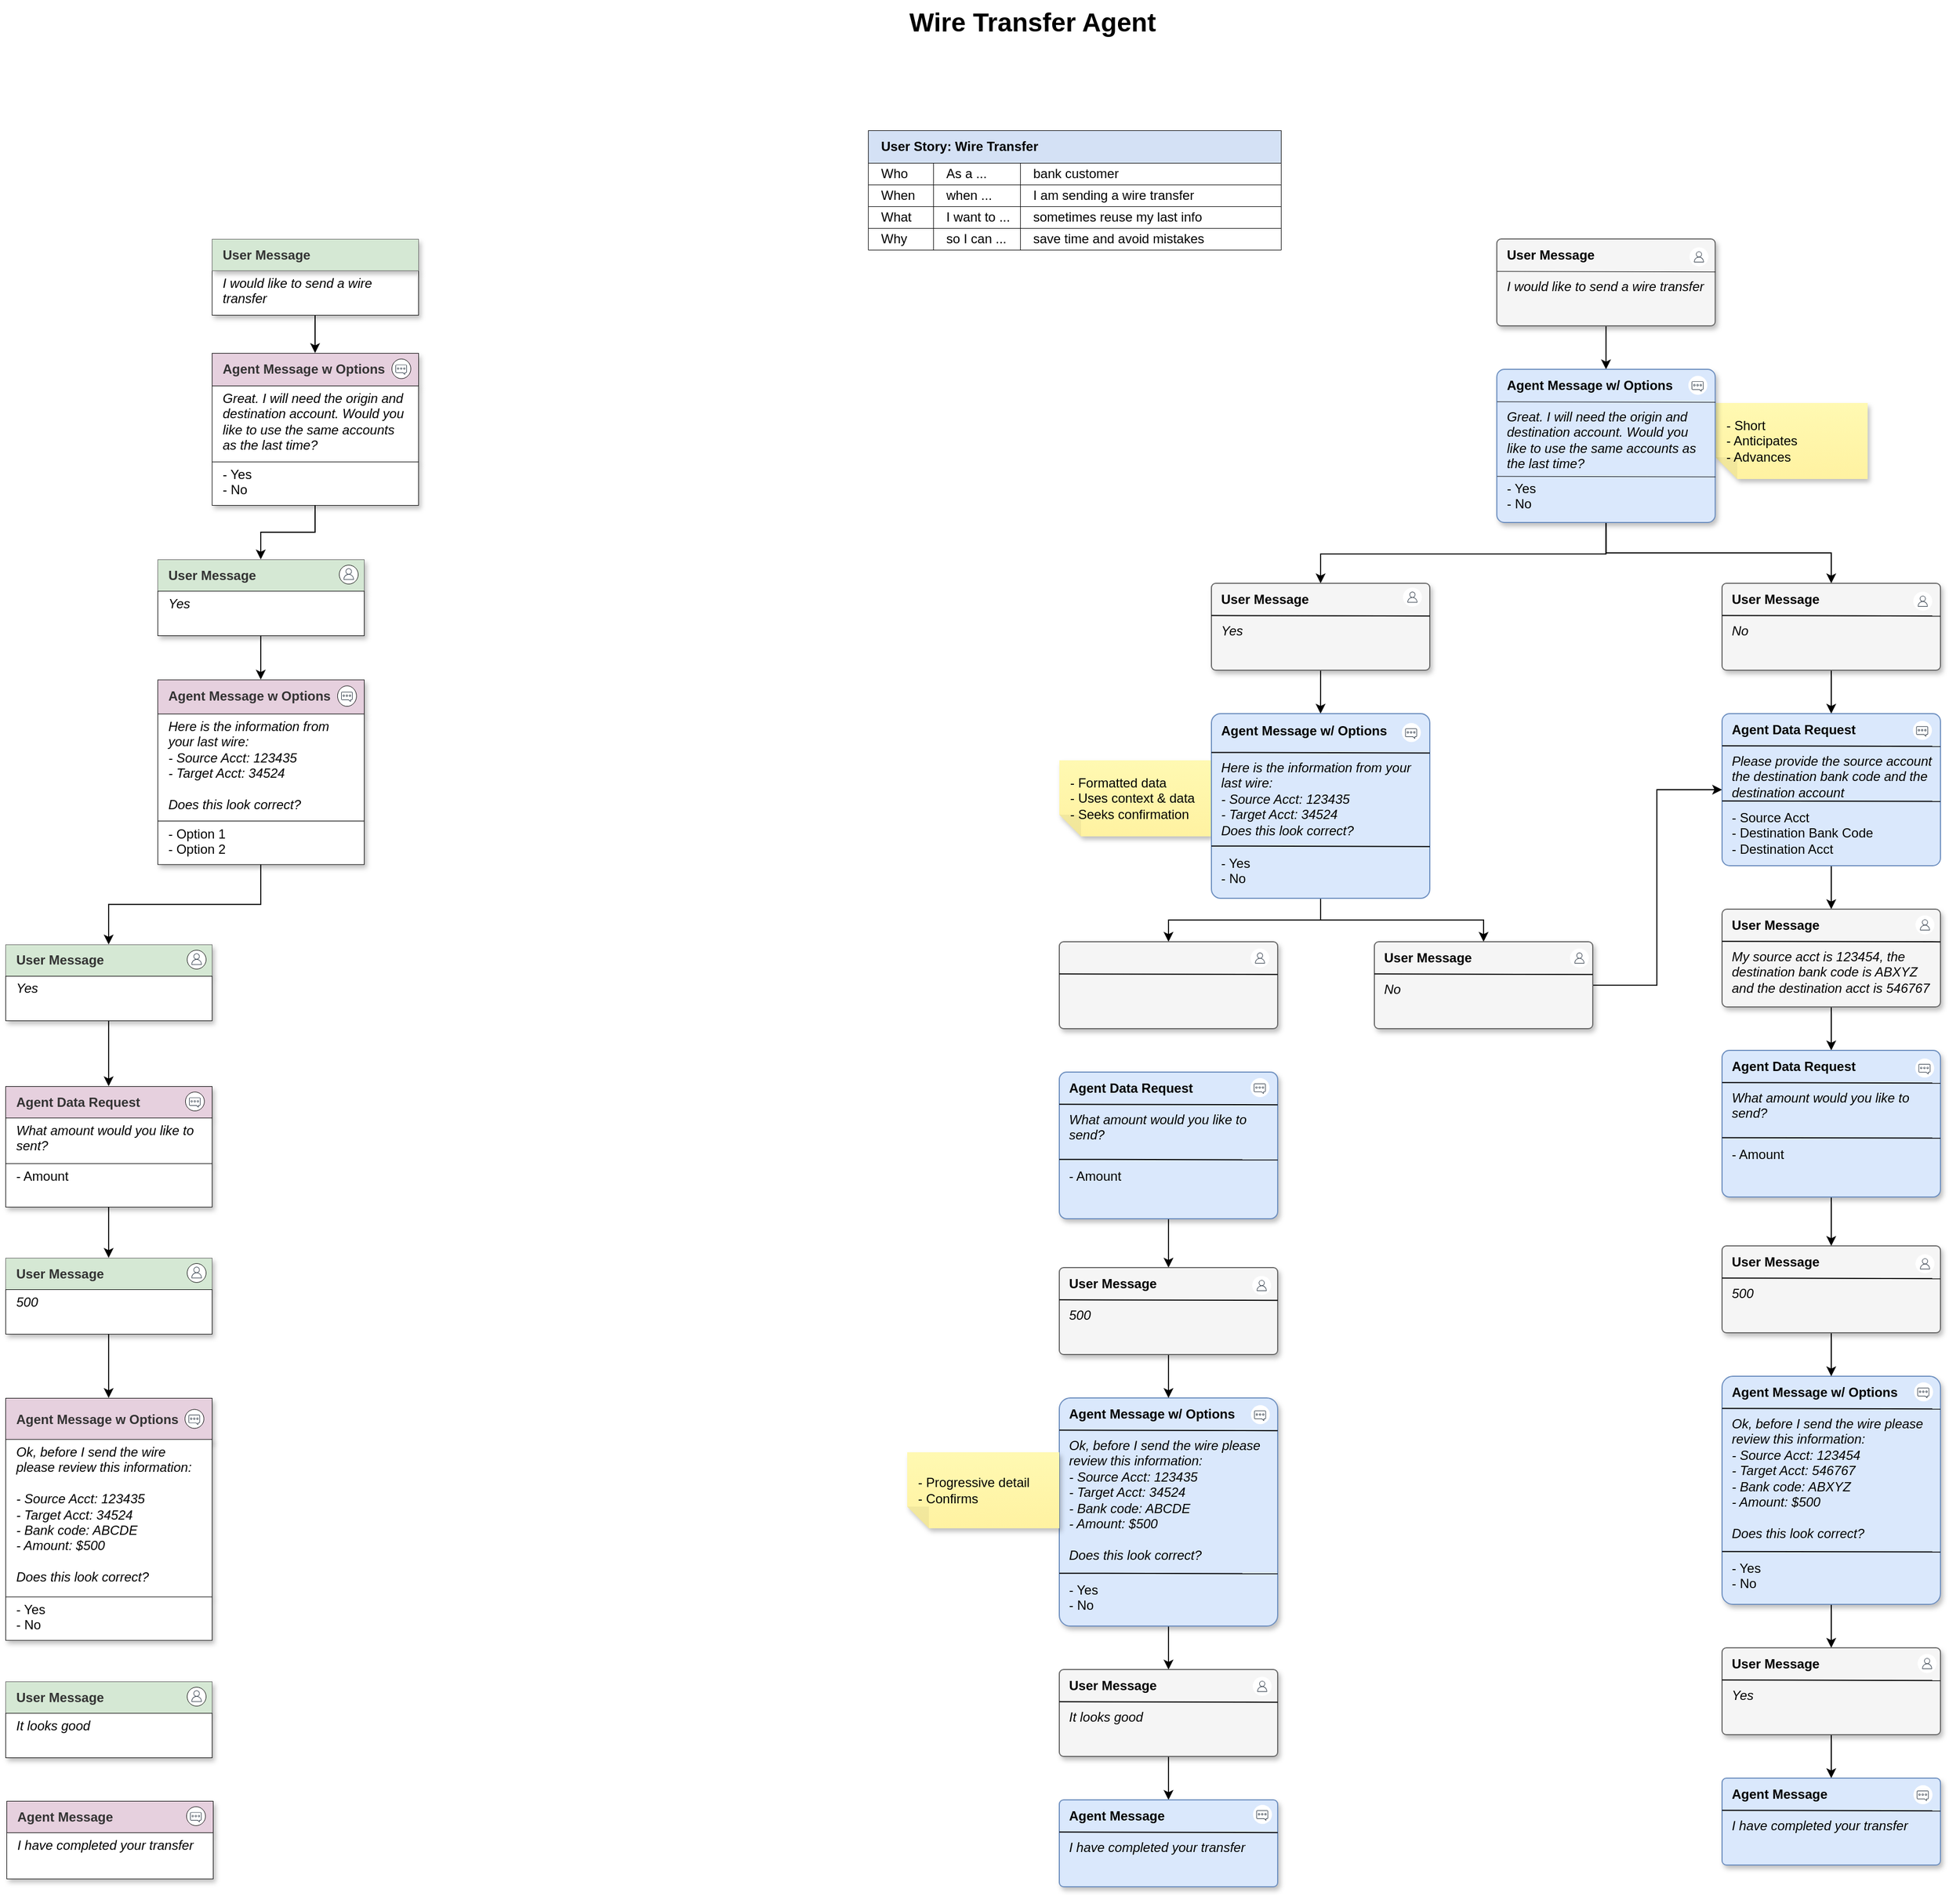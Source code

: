 <mxfile version="28.1.0">
  <diagram name="Page-1" id="6l41t_Sms0xuLJgWE2Ru">
    <mxGraphModel dx="2335" dy="895" grid="1" gridSize="10" guides="1" tooltips="1" connect="1" arrows="1" fold="1" page="1" pageScale="1" pageWidth="1100" pageHeight="850" math="0" shadow="0">
      <root>
        <mxCell id="0" />
        <mxCell id="1" parent="0" />
        <mxCell id="sCxbNNpp0al_44tGgBxE-332" style="edgeStyle=orthogonalEdgeStyle;rounded=0;orthogonalLoop=1;jettySize=auto;html=1;exitX=0.5;exitY=1;exitDx=0;exitDy=0;entryX=0.5;entryY=0;entryDx=0;entryDy=0;" parent="1" source="sCxbNNpp0al_44tGgBxE-317" target="sCxbNNpp0al_44tGgBxE-324" edge="1">
          <mxGeometry relative="1" as="geometry" />
        </mxCell>
        <mxCell id="sCxbNNpp0al_44tGgBxE-347" style="edgeStyle=orthogonalEdgeStyle;rounded=0;orthogonalLoop=1;jettySize=auto;html=1;entryX=0.5;entryY=0;entryDx=0;entryDy=0;" parent="1" source="sCxbNNpp0al_44tGgBxE-324" target="sCxbNNpp0al_44tGgBxE-334" edge="1">
          <mxGeometry relative="1" as="geometry">
            <Array as="points">
              <mxPoint x="733" y="570" />
              <mxPoint x="470" y="570" />
            </Array>
          </mxGeometry>
        </mxCell>
        <mxCell id="sCxbNNpp0al_44tGgBxE-348" style="edgeStyle=orthogonalEdgeStyle;rounded=0;orthogonalLoop=1;jettySize=auto;html=1;exitX=0.5;exitY=1;exitDx=0;exitDy=0;" parent="1" source="sCxbNNpp0al_44tGgBxE-324" target="sCxbNNpp0al_44tGgBxE-341" edge="1">
          <mxGeometry relative="1" as="geometry" />
        </mxCell>
        <mxCell id="sCxbNNpp0al_44tGgBxE-373" style="edgeStyle=orthogonalEdgeStyle;rounded=0;orthogonalLoop=1;jettySize=auto;html=1;exitX=0.5;exitY=1;exitDx=0;exitDy=0;entryX=0.5;entryY=0;entryDx=0;entryDy=0;" parent="1" source="sCxbNNpp0al_44tGgBxE-350" target="sCxbNNpp0al_44tGgBxE-360" edge="1">
          <mxGeometry relative="1" as="geometry" />
        </mxCell>
        <mxCell id="sCxbNNpp0al_44tGgBxE-374" style="edgeStyle=orthogonalEdgeStyle;rounded=0;orthogonalLoop=1;jettySize=auto;html=1;" parent="1" source="sCxbNNpp0al_44tGgBxE-350" target="sCxbNNpp0al_44tGgBxE-367" edge="1">
          <mxGeometry relative="1" as="geometry" />
        </mxCell>
        <mxCell id="sCxbNNpp0al_44tGgBxE-385" value="&lt;h1 style=&quot;margin-top: 0px;&quot;&gt;Wire Transfer Agent&lt;/h1&gt;" style="text;html=1;whiteSpace=wrap;overflow=hidden;rounded=0;" parent="1" vertex="1">
          <mxGeometry x="90" y="60" width="280" height="50" as="geometry" />
        </mxCell>
        <mxCell id="sCxbNNpp0al_44tGgBxE-500" style="edgeStyle=orthogonalEdgeStyle;rounded=0;orthogonalLoop=1;jettySize=auto;html=1;" parent="1" source="sCxbNNpp0al_44tGgBxE-394" target="sCxbNNpp0al_44tGgBxE-494" edge="1">
          <mxGeometry relative="1" as="geometry" />
        </mxCell>
        <mxCell id="sCxbNNpp0al_44tGgBxE-394" value="" style="rounded=1;whiteSpace=wrap;html=1;arcSize=5;container=0;fillColor=#dae8fc;strokeColor=#6c8ebf;shadow=1;" parent="1" vertex="1">
          <mxGeometry x="230" y="1347" width="201" height="210" as="geometry" />
        </mxCell>
        <mxCell id="sCxbNNpp0al_44tGgBxE-395" value="&lt;div&gt;&lt;i&gt;Ok, before I send the wire please&amp;nbsp;&lt;/i&gt;&lt;/div&gt;&lt;div&gt;&lt;i&gt;review this information:&lt;/i&gt;&lt;/div&gt;&lt;div&gt;&lt;i&gt;- Source Acct: 123435&lt;/i&gt;&lt;/div&gt;&lt;div&gt;&lt;i&gt;- Target Acct: 34524&lt;/i&gt;&lt;/div&gt;&lt;div&gt;&lt;i&gt;- Bank code: ABCDE&lt;/i&gt;&lt;/div&gt;&lt;div&gt;&lt;i&gt;- Amount: $500&lt;/i&gt;&lt;/div&gt;&lt;div&gt;&lt;i&gt;&lt;br&gt;&lt;/i&gt;&lt;/div&gt;&lt;div&gt;&lt;i&gt;Does this look correct?&lt;/i&gt;&lt;/div&gt;" style="text;html=1;align=left;verticalAlign=top;resizable=0;points=[];autosize=1;strokeColor=none;fillColor=none;container=0;" parent="1" vertex="1">
          <mxGeometry x="237.306" y="1377.108" width="200" height="130" as="geometry" />
        </mxCell>
        <mxCell id="sCxbNNpp0al_44tGgBxE-396" value="&lt;div&gt;- Yes&lt;/div&gt;&lt;div&gt;- No&lt;/div&gt;" style="text;html=1;align=left;verticalAlign=top;resizable=0;points=[];autosize=1;strokeColor=none;fillColor=none;fontFamily=Helvetica;container=0;" parent="1" vertex="1">
          <mxGeometry x="237.306" y="1509.895" width="50" height="40" as="geometry" />
        </mxCell>
        <mxCell id="sCxbNNpp0al_44tGgBxE-397" value="" style="endArrow=none;html=1;rounded=0;" parent="1" edge="1">
          <mxGeometry width="50" height="50" relative="1" as="geometry">
            <mxPoint x="230.0" y="1376.632" as="sourcePoint" />
            <mxPoint x="431.0" y="1377.105" as="targetPoint" />
          </mxGeometry>
        </mxCell>
        <mxCell id="sCxbNNpp0al_44tGgBxE-398" value="" style="endArrow=none;html=1;rounded=0;" parent="1" edge="1">
          <mxGeometry width="50" height="50" relative="1" as="geometry">
            <mxPoint x="230.0" y="1508.316" as="sourcePoint" />
            <mxPoint x="431.0" y="1508.789" as="targetPoint" />
          </mxGeometry>
        </mxCell>
        <mxCell id="sCxbNNpp0al_44tGgBxE-399" value="Agent Message w/ Options" style="text;html=1;align=left;verticalAlign=top;resizable=0;points=[];autosize=1;strokeColor=none;fillColor=none;container=0;fontStyle=1" parent="1" vertex="1">
          <mxGeometry x="237.306" y="1348.474" width="170" height="30" as="geometry" />
        </mxCell>
        <mxCell id="sCxbNNpp0al_44tGgBxE-402" style="edgeStyle=orthogonalEdgeStyle;rounded=0;orthogonalLoop=1;jettySize=auto;html=1;" parent="1" source="sCxbNNpp0al_44tGgBxE-376" target="sCxbNNpp0al_44tGgBxE-387" edge="1">
          <mxGeometry relative="1" as="geometry" />
        </mxCell>
        <mxCell id="sCxbNNpp0al_44tGgBxE-403" style="edgeStyle=orthogonalEdgeStyle;rounded=0;orthogonalLoop=1;jettySize=auto;html=1;entryX=0.5;entryY=0;entryDx=0;entryDy=0;" parent="1" source="sCxbNNpp0al_44tGgBxE-387" target="sCxbNNpp0al_44tGgBxE-394" edge="1">
          <mxGeometry relative="1" as="geometry" />
        </mxCell>
        <mxCell id="sCxbNNpp0al_44tGgBxE-501" style="edgeStyle=orthogonalEdgeStyle;rounded=0;orthogonalLoop=1;jettySize=auto;html=1;" parent="1" source="sCxbNNpp0al_44tGgBxE-494" target="sCxbNNpp0al_44tGgBxE-487" edge="1">
          <mxGeometry relative="1" as="geometry" />
        </mxCell>
        <mxCell id="sCxbNNpp0al_44tGgBxE-522" style="edgeStyle=orthogonalEdgeStyle;rounded=0;orthogonalLoop=1;jettySize=auto;html=1;" parent="1" source="sCxbNNpp0al_44tGgBxE-341" target="sCxbNNpp0al_44tGgBxE-514" edge="1">
          <mxGeometry relative="1" as="geometry" />
        </mxCell>
        <mxCell id="sCxbNNpp0al_44tGgBxE-530" style="edgeStyle=orthogonalEdgeStyle;rounded=0;orthogonalLoop=1;jettySize=auto;html=1;entryX=0.5;entryY=0;entryDx=0;entryDy=0;" parent="1" source="sCxbNNpp0al_44tGgBxE-514" target="sCxbNNpp0al_44tGgBxE-524" edge="1">
          <mxGeometry relative="1" as="geometry" />
        </mxCell>
        <mxCell id="sCxbNNpp0al_44tGgBxE-550" style="edgeStyle=orthogonalEdgeStyle;rounded=0;orthogonalLoop=1;jettySize=auto;html=1;" parent="1" source="sCxbNNpp0al_44tGgBxE-551" target="sCxbNNpp0al_44tGgBxE-569" edge="1">
          <mxGeometry relative="1" as="geometry" />
        </mxCell>
        <mxCell id="sCxbNNpp0al_44tGgBxE-551" value="" style="rounded=1;whiteSpace=wrap;html=1;arcSize=5;container=0;fillColor=#dae8fc;strokeColor=#6c8ebf;shadow=1;" parent="1" vertex="1">
          <mxGeometry x="840" y="1327" width="201" height="210" as="geometry" />
        </mxCell>
        <mxCell id="sCxbNNpp0al_44tGgBxE-552" value="&lt;div&gt;&lt;i&gt;Ok, before I send the wire please&amp;nbsp;&lt;/i&gt;&lt;/div&gt;&lt;div&gt;&lt;i&gt;review this information:&lt;/i&gt;&lt;/div&gt;&lt;div&gt;&lt;i&gt;- Source Acct: 123454&lt;/i&gt;&lt;/div&gt;&lt;div&gt;&lt;i&gt;- Target Acct: 546767&lt;/i&gt;&lt;/div&gt;&lt;div&gt;&lt;i&gt;- Bank code: ABXYZ&lt;/i&gt;&lt;/div&gt;&lt;div&gt;&lt;i&gt;- Amount: $500&lt;/i&gt;&lt;/div&gt;&lt;div&gt;&lt;i&gt;&lt;br&gt;&lt;/i&gt;&lt;/div&gt;&lt;div&gt;&lt;i&gt;Does this look correct?&lt;/i&gt;&lt;/div&gt;" style="text;html=1;align=left;verticalAlign=top;resizable=0;points=[];autosize=1;strokeColor=none;fillColor=none;container=0;" parent="1" vertex="1">
          <mxGeometry x="847.306" y="1357.108" width="200" height="130" as="geometry" />
        </mxCell>
        <mxCell id="sCxbNNpp0al_44tGgBxE-553" value="&lt;div&gt;- Yes&lt;/div&gt;&lt;div&gt;- No&lt;/div&gt;" style="text;html=1;align=left;verticalAlign=top;resizable=0;points=[];autosize=1;strokeColor=none;fillColor=none;fontFamily=Helvetica;container=0;" parent="1" vertex="1">
          <mxGeometry x="847.306" y="1489.895" width="50" height="40" as="geometry" />
        </mxCell>
        <mxCell id="sCxbNNpp0al_44tGgBxE-554" value="" style="endArrow=none;html=1;rounded=0;" parent="1" edge="1">
          <mxGeometry width="50" height="50" relative="1" as="geometry">
            <mxPoint x="840" y="1356.632" as="sourcePoint" />
            <mxPoint x="1041" y="1357.105" as="targetPoint" />
          </mxGeometry>
        </mxCell>
        <mxCell id="sCxbNNpp0al_44tGgBxE-555" value="" style="endArrow=none;html=1;rounded=0;" parent="1" edge="1">
          <mxGeometry width="50" height="50" relative="1" as="geometry">
            <mxPoint x="840" y="1488.316" as="sourcePoint" />
            <mxPoint x="1041" y="1488.789" as="targetPoint" />
          </mxGeometry>
        </mxCell>
        <mxCell id="sCxbNNpp0al_44tGgBxE-556" value="Agent Message w/ Options" style="text;html=1;align=left;verticalAlign=top;resizable=0;points=[];autosize=1;strokeColor=none;fillColor=none;container=0;fontStyle=1" parent="1" vertex="1">
          <mxGeometry x="847.306" y="1328.474" width="170" height="30" as="geometry" />
        </mxCell>
        <mxCell id="sCxbNNpp0al_44tGgBxE-559" style="edgeStyle=orthogonalEdgeStyle;rounded=0;orthogonalLoop=1;jettySize=auto;html=1;" parent="1" source="sCxbNNpp0al_44tGgBxE-535" target="sCxbNNpp0al_44tGgBxE-544" edge="1">
          <mxGeometry relative="1" as="geometry" />
        </mxCell>
        <mxCell id="sCxbNNpp0al_44tGgBxE-560" style="edgeStyle=orthogonalEdgeStyle;rounded=0;orthogonalLoop=1;jettySize=auto;html=1;entryX=0.5;entryY=0;entryDx=0;entryDy=0;" parent="1" source="sCxbNNpp0al_44tGgBxE-544" target="sCxbNNpp0al_44tGgBxE-551" edge="1">
          <mxGeometry relative="1" as="geometry" />
        </mxCell>
        <mxCell id="sCxbNNpp0al_44tGgBxE-575" style="edgeStyle=orthogonalEdgeStyle;rounded=0;orthogonalLoop=1;jettySize=auto;html=1;" parent="1" source="sCxbNNpp0al_44tGgBxE-569" target="sCxbNNpp0al_44tGgBxE-562" edge="1">
          <mxGeometry relative="1" as="geometry" />
        </mxCell>
        <mxCell id="sCxbNNpp0al_44tGgBxE-577" style="edgeStyle=orthogonalEdgeStyle;rounded=0;orthogonalLoop=1;jettySize=auto;html=1;" parent="1" source="sCxbNNpp0al_44tGgBxE-524" target="sCxbNNpp0al_44tGgBxE-535" edge="1">
          <mxGeometry relative="1" as="geometry" />
        </mxCell>
        <mxCell id="sCxbNNpp0al_44tGgBxE-578" style="edgeStyle=orthogonalEdgeStyle;rounded=0;orthogonalLoop=1;jettySize=auto;html=1;" parent="1" source="sCxbNNpp0al_44tGgBxE-367" target="sCxbNNpp0al_44tGgBxE-514" edge="1">
          <mxGeometry relative="1" as="geometry">
            <Array as="points">
              <mxPoint x="780" y="967" />
              <mxPoint x="780" y="787" />
            </Array>
          </mxGeometry>
        </mxCell>
        <mxCell id="sCxbNNpp0al_44tGgBxE-580" value="&lt;div align=&quot;left&quot;&gt;- Short&lt;/div&gt;&lt;div align=&quot;left&quot;&gt;- Anticipates&lt;/div&gt;&lt;div align=&quot;left&quot;&gt;- Advances&lt;/div&gt;" style="shape=note;whiteSpace=wrap;html=1;backgroundOutline=1;fontColor=#000000;darkOpacity=0.05;fillColor=#FFF9B2;strokeColor=none;fillStyle=solid;direction=west;gradientDirection=north;gradientColor=#FFF2A1;shadow=1;size=20;pointerEvents=1;align=left;spacingLeft=8;" parent="1" vertex="1">
          <mxGeometry x="834" y="431" width="140" height="70" as="geometry" />
        </mxCell>
        <mxCell id="sCxbNNpp0al_44tGgBxE-581" value="&lt;div&gt;- Formatted data&lt;/div&gt;&lt;div&gt;- Uses context &amp;amp; data&lt;/div&gt;&lt;div&gt;- Seeks confirmation&lt;/div&gt;" style="shape=note;whiteSpace=wrap;html=1;backgroundOutline=1;fontColor=#000000;darkOpacity=0.05;fillColor=#FFF9B2;strokeColor=none;fillStyle=solid;direction=west;gradientDirection=north;gradientColor=#FFF2A1;shadow=1;size=20;pointerEvents=1;align=left;spacingLeft=8;" parent="1" vertex="1">
          <mxGeometry x="230" y="760" width="140" height="70" as="geometry" />
        </mxCell>
        <mxCell id="sCxbNNpp0al_44tGgBxE-582" value="&lt;div&gt;- Progressive detail&amp;nbsp;&lt;/div&gt;&lt;div&gt;- Confirms&lt;/div&gt;" style="shape=note;whiteSpace=wrap;html=1;backgroundOutline=1;fontColor=#000000;darkOpacity=0.05;fillColor=#FFF9B2;strokeColor=none;fillStyle=solid;direction=west;gradientDirection=north;gradientColor=#FFF2A1;shadow=1;size=20;pointerEvents=1;align=left;spacingLeft=8;" parent="1" vertex="1">
          <mxGeometry x="90" y="1397" width="140" height="70" as="geometry" />
        </mxCell>
        <mxCell id="sCxbNNpp0al_44tGgBxE-690" value="" style="group;shadow=0;" parent="1" vertex="1" connectable="0">
          <mxGeometry x="632.69" y="280" width="207.306" height="80" as="geometry" />
        </mxCell>
        <mxCell id="sCxbNNpp0al_44tGgBxE-317" value="" style="rounded=1;whiteSpace=wrap;html=1;arcSize=5;container=0;fillColor=#f5f5f5;strokeColor=#666666;fontColor=#333333;shadow=1;" parent="sCxbNNpp0al_44tGgBxE-690" vertex="1">
          <mxGeometry width="201" height="80" as="geometry" />
        </mxCell>
        <mxCell id="sCxbNNpp0al_44tGgBxE-318" value="&lt;i&gt;I would like to send a wire transfer&lt;/i&gt;" style="text;html=1;align=left;verticalAlign=top;resizable=0;points=[];autosize=1;strokeColor=none;fillColor=none;container=0;" parent="sCxbNNpp0al_44tGgBxE-690" vertex="1">
          <mxGeometry x="7.306" y="30.108" width="200" height="30" as="geometry" />
        </mxCell>
        <mxCell id="sCxbNNpp0al_44tGgBxE-319" value="" style="endArrow=none;html=1;rounded=0;strokeWidth=0.5;" parent="sCxbNNpp0al_44tGgBxE-690" edge="1">
          <mxGeometry width="50" height="50" relative="1" as="geometry">
            <mxPoint y="29.632" as="sourcePoint" />
            <mxPoint x="201" y="30.105" as="targetPoint" />
          </mxGeometry>
        </mxCell>
        <mxCell id="sCxbNNpp0al_44tGgBxE-320" value="User Message" style="text;html=1;align=left;verticalAlign=top;resizable=0;points=[];autosize=1;strokeColor=none;fillColor=none;container=0;fontStyle=1" parent="sCxbNNpp0al_44tGgBxE-690" vertex="1">
          <mxGeometry x="7.306" y="1.474" width="100" height="30" as="geometry" />
        </mxCell>
        <mxCell id="sCxbNNpp0al_44tGgBxE-739" value="" style="ellipse;whiteSpace=wrap;html=1;strokeColor=none;" parent="sCxbNNpp0al_44tGgBxE-690" vertex="1">
          <mxGeometry x="177.31" y="7.75" width="17.44" height="17.44" as="geometry" />
        </mxCell>
        <mxCell id="sCxbNNpp0al_44tGgBxE-740" value="" style="sketch=0;outlineConnect=0;fontColor=#232F3E;gradientColor=none;fillColor=#232F3D;strokeColor=none;dashed=0;verticalLabelPosition=bottom;verticalAlign=top;align=center;html=1;fontSize=12;fontStyle=0;aspect=fixed;pointerEvents=1;shape=mxgraph.aws4.user;" parent="sCxbNNpp0al_44tGgBxE-690" vertex="1">
          <mxGeometry x="181.05" y="11.47" width="10" height="10" as="geometry" />
        </mxCell>
        <mxCell id="sCxbNNpp0al_44tGgBxE-691" value="" style="group;shadow=0;" parent="1" vertex="1" connectable="0">
          <mxGeometry x="632.69" y="400" width="207.306" height="141" as="geometry" />
        </mxCell>
        <mxCell id="sCxbNNpp0al_44tGgBxE-324" value="" style="rounded=1;whiteSpace=wrap;html=1;arcSize=5;container=0;fillColor=#dae8fc;strokeColor=#6c8ebf;shadow=1;" parent="sCxbNNpp0al_44tGgBxE-691" vertex="1">
          <mxGeometry width="201" height="141" as="geometry" />
        </mxCell>
        <mxCell id="sCxbNNpp0al_44tGgBxE-325" value="&lt;div&gt;&lt;i&gt;Great. I will need the origin and&amp;nbsp;&lt;/i&gt;&lt;/div&gt;&lt;div&gt;&lt;i&gt;destination account. Would you&amp;nbsp;&lt;/i&gt;&lt;/div&gt;&lt;div&gt;&lt;i&gt;like to use the same accounts as&amp;nbsp;&lt;/i&gt;&lt;/div&gt;&lt;div&gt;&lt;i&gt;the last time?&amp;nbsp;&lt;/i&gt;&lt;/div&gt;" style="text;html=1;align=left;verticalAlign=top;resizable=0;points=[];autosize=1;strokeColor=none;fillColor=none;container=0;shadow=0;" parent="sCxbNNpp0al_44tGgBxE-691" vertex="1">
          <mxGeometry x="7.306" y="30.108" width="200" height="70" as="geometry" />
        </mxCell>
        <mxCell id="sCxbNNpp0al_44tGgBxE-326" value="&lt;div&gt;- Yes&lt;/div&gt;&lt;div&gt;- No&lt;/div&gt;" style="text;html=1;align=left;verticalAlign=top;resizable=0;points=[];autosize=1;strokeColor=none;fillColor=none;fontFamily=Helvetica;container=0;" parent="sCxbNNpp0al_44tGgBxE-691" vertex="1">
          <mxGeometry x="7.306" y="95.895" width="50" height="40" as="geometry" />
        </mxCell>
        <mxCell id="sCxbNNpp0al_44tGgBxE-327" value="" style="endArrow=none;html=1;rounded=0;strokeWidth=0.5;" parent="sCxbNNpp0al_44tGgBxE-691" edge="1">
          <mxGeometry width="50" height="50" relative="1" as="geometry">
            <mxPoint y="29.632" as="sourcePoint" />
            <mxPoint x="201" y="30.105" as="targetPoint" />
          </mxGeometry>
        </mxCell>
        <mxCell id="sCxbNNpp0al_44tGgBxE-328" value="" style="endArrow=none;html=1;rounded=0;strokeWidth=0.5;" parent="sCxbNNpp0al_44tGgBxE-691" edge="1">
          <mxGeometry width="50" height="50" relative="1" as="geometry">
            <mxPoint y="98.316" as="sourcePoint" />
            <mxPoint x="201" y="98.789" as="targetPoint" />
          </mxGeometry>
        </mxCell>
        <mxCell id="sCxbNNpp0al_44tGgBxE-329" value="Agent Message w/ Options" style="text;html=1;align=left;verticalAlign=top;resizable=0;points=[];autosize=1;strokeColor=none;fillColor=none;container=0;fontStyle=1" parent="sCxbNNpp0al_44tGgBxE-691" vertex="1">
          <mxGeometry x="7.306" y="1.474" width="170" height="30" as="geometry" />
        </mxCell>
        <mxCell id="sCxbNNpp0al_44tGgBxE-736" value="" style="ellipse;whiteSpace=wrap;html=1;aspect=fixed;fillColor=#dae8fc;strokeColor=none;container=0;" parent="sCxbNNpp0al_44tGgBxE-691" vertex="1">
          <mxGeometry x="175.31" y="5.47" width="20" height="20" as="geometry" />
        </mxCell>
        <mxCell id="sCxbNNpp0al_44tGgBxE-737" value="" style="ellipse;whiteSpace=wrap;html=1;strokeColor=none;" parent="sCxbNNpp0al_44tGgBxE-691" vertex="1">
          <mxGeometry x="176.31" y="6.03" width="17.44" height="17.44" as="geometry" />
        </mxCell>
        <mxCell id="sCxbNNpp0al_44tGgBxE-738" value="" style="sketch=0;outlineConnect=0;fontColor=#232F3E;gradientColor=none;fillColor=#232F3D;strokeColor=none;dashed=0;verticalLabelPosition=bottom;verticalAlign=top;align=center;html=1;fontSize=12;fontStyle=0;aspect=fixed;pointerEvents=1;shape=mxgraph.aws4.chat;container=0;" parent="sCxbNNpp0al_44tGgBxE-691" vertex="1">
          <mxGeometry x="179.31" y="10.94" width="10.93" height="9.53" as="geometry" />
        </mxCell>
        <mxCell id="sCxbNNpp0al_44tGgBxE-358" style="edgeStyle=orthogonalEdgeStyle;rounded=0;orthogonalLoop=1;jettySize=auto;html=1;exitX=0.5;exitY=1;exitDx=0;exitDy=0;" parent="1" source="sCxbNNpp0al_44tGgBxE-334" edge="1">
          <mxGeometry relative="1" as="geometry">
            <mxPoint x="470.462" y="717" as="targetPoint" />
          </mxGeometry>
        </mxCell>
        <mxCell id="sCxbNNpp0al_44tGgBxE-334" value="" style="rounded=1;whiteSpace=wrap;html=1;arcSize=5;container=0;fillColor=#f5f5f5;fontColor=#333333;strokeColor=#666666;shadow=1;" parent="1" vertex="1">
          <mxGeometry x="370" y="597" width="201" height="80" as="geometry" />
        </mxCell>
        <mxCell id="sCxbNNpp0al_44tGgBxE-335" value="&lt;i&gt;Yes&lt;/i&gt;" style="text;html=1;align=left;verticalAlign=top;resizable=0;points=[];autosize=1;strokeColor=none;fillColor=none;container=0;" parent="1" vertex="1">
          <mxGeometry x="377.306" y="627.108" width="40" height="30" as="geometry" />
        </mxCell>
        <mxCell id="sCxbNNpp0al_44tGgBxE-336" value="" style="endArrow=none;html=1;rounded=0;" parent="1" edge="1">
          <mxGeometry width="50" height="50" relative="1" as="geometry">
            <mxPoint x="370" y="626.632" as="sourcePoint" />
            <mxPoint x="571" y="627.105" as="targetPoint" />
          </mxGeometry>
        </mxCell>
        <mxCell id="sCxbNNpp0al_44tGgBxE-337" value="User Message" style="text;html=1;align=left;verticalAlign=top;resizable=0;points=[];autosize=1;strokeColor=none;fillColor=none;container=0;fontStyle=1" parent="1" vertex="1">
          <mxGeometry x="377.306" y="598.474" width="100" height="30" as="geometry" />
        </mxCell>
        <mxCell id="sCxbNNpp0al_44tGgBxE-350" value="" style="rounded=1;whiteSpace=wrap;html=1;arcSize=5;container=0;fillColor=#dae8fc;strokeColor=#6c8ebf;" parent="1" vertex="1">
          <mxGeometry x="370" y="717" width="201.0" height="170" as="geometry" />
        </mxCell>
        <mxCell id="sCxbNNpp0al_44tGgBxE-351" value="&lt;div&gt;&lt;i&gt;Here is the information from your&lt;/i&gt;&lt;/div&gt;&lt;div&gt;&lt;i&gt;last wire:&lt;/i&gt;&lt;/div&gt;&lt;div&gt;&lt;i&gt;- Source Acct: 123435&lt;/i&gt;&lt;/div&gt;&lt;div&gt;&lt;i&gt;- Target Acct: 34524&lt;br&gt;Does this look correct?&lt;/i&gt;&lt;/div&gt;" style="text;html=1;align=left;verticalAlign=top;resizable=0;points=[];autosize=1;strokeColor=none;fillColor=none;container=0;" parent="1" vertex="1">
          <mxGeometry x="377.306" y="753.301" width="200" height="90" as="geometry" />
        </mxCell>
        <mxCell id="sCxbNNpp0al_44tGgBxE-352" value="&lt;div&gt;- Yes&lt;/div&gt;&lt;div&gt;- No&lt;/div&gt;" style="text;html=1;align=left;verticalAlign=top;resizable=0;points=[];autosize=1;strokeColor=none;fillColor=none;fontFamily=Helvetica;container=0;" parent="1" vertex="1">
          <mxGeometry x="377.306" y="840.738" width="50" height="40" as="geometry" />
        </mxCell>
        <mxCell id="sCxbNNpp0al_44tGgBxE-353" value="" style="endArrow=none;html=1;rounded=0;" parent="1" edge="1">
          <mxGeometry width="50" height="50" relative="1" as="geometry">
            <mxPoint x="370.0" y="752.726" as="sourcePoint" />
            <mxPoint x="571" y="753.297" as="targetPoint" />
          </mxGeometry>
        </mxCell>
        <mxCell id="sCxbNNpp0al_44tGgBxE-354" value="" style="endArrow=none;html=1;rounded=0;" parent="1" edge="1">
          <mxGeometry width="50" height="50" relative="1" as="geometry">
            <mxPoint x="370.0" y="838.835" as="sourcePoint" />
            <mxPoint x="571" y="839.406" as="targetPoint" />
          </mxGeometry>
        </mxCell>
        <mxCell id="sCxbNNpp0al_44tGgBxE-355" value="Agent Message w/ Options" style="text;html=1;align=left;verticalAlign=top;resizable=0;points=[];autosize=1;strokeColor=none;fillColor=none;container=0;fontStyle=1" parent="1" vertex="1">
          <mxGeometry x="377.306" y="718.777" width="170" height="30" as="geometry" />
        </mxCell>
        <mxCell id="sCxbNNpp0al_44tGgBxE-360" value="" style="rounded=1;whiteSpace=wrap;html=1;arcSize=5;container=0;fillColor=#f5f5f5;fontColor=#333333;strokeColor=#666666;shadow=1;" parent="1" vertex="1">
          <mxGeometry x="230" y="927" width="201" height="80" as="geometry" />
        </mxCell>
        <mxCell id="sCxbNNpp0al_44tGgBxE-362" value="" style="endArrow=none;html=1;rounded=0;" parent="1" edge="1">
          <mxGeometry width="50" height="50" relative="1" as="geometry">
            <mxPoint x="230" y="956.632" as="sourcePoint" />
            <mxPoint x="431" y="957.105" as="targetPoint" />
          </mxGeometry>
        </mxCell>
        <mxCell id="sCxbNNpp0al_44tGgBxE-367" value="" style="rounded=1;whiteSpace=wrap;html=1;arcSize=5;container=0;fillColor=#f5f5f5;fontColor=#333333;strokeColor=#666666;shadow=1;" parent="1" vertex="1">
          <mxGeometry x="520" y="927" width="201" height="80" as="geometry" />
        </mxCell>
        <mxCell id="sCxbNNpp0al_44tGgBxE-368" value="&lt;i&gt;No&lt;/i&gt;" style="text;html=1;align=left;verticalAlign=top;resizable=0;points=[];autosize=1;strokeColor=none;fillColor=none;container=0;" parent="1" vertex="1">
          <mxGeometry x="527.306" y="957.108" width="40" height="30" as="geometry" />
        </mxCell>
        <mxCell id="sCxbNNpp0al_44tGgBxE-369" value="" style="endArrow=none;html=1;rounded=0;" parent="1" edge="1">
          <mxGeometry width="50" height="50" relative="1" as="geometry">
            <mxPoint x="520" y="956.632" as="sourcePoint" />
            <mxPoint x="721" y="957.105" as="targetPoint" />
          </mxGeometry>
        </mxCell>
        <mxCell id="sCxbNNpp0al_44tGgBxE-370" value="User Message" style="text;html=1;align=left;verticalAlign=top;resizable=0;points=[];autosize=1;strokeColor=none;fillColor=none;container=0;fontStyle=1" parent="1" vertex="1">
          <mxGeometry x="527.306" y="928.474" width="100" height="30" as="geometry" />
        </mxCell>
        <mxCell id="sCxbNNpp0al_44tGgBxE-341" value="" style="rounded=1;whiteSpace=wrap;html=1;arcSize=5;container=0;fillColor=#f5f5f5;fontColor=#333333;strokeColor=#666666;shadow=1;" parent="1" vertex="1">
          <mxGeometry x="840" y="597" width="201" height="80" as="geometry" />
        </mxCell>
        <mxCell id="sCxbNNpp0al_44tGgBxE-342" value="&lt;i&gt;No&lt;/i&gt;" style="text;html=1;align=left;verticalAlign=top;resizable=0;points=[];autosize=1;strokeColor=none;fillColor=none;container=0;" parent="1" vertex="1">
          <mxGeometry x="847.306" y="627.108" width="40" height="30" as="geometry" />
        </mxCell>
        <mxCell id="sCxbNNpp0al_44tGgBxE-343" value="" style="endArrow=none;html=1;rounded=0;" parent="1" edge="1">
          <mxGeometry width="50" height="50" relative="1" as="geometry">
            <mxPoint x="840" y="626.632" as="sourcePoint" />
            <mxPoint x="1041" y="627.105" as="targetPoint" />
          </mxGeometry>
        </mxCell>
        <mxCell id="sCxbNNpp0al_44tGgBxE-344" value="User Message" style="text;html=1;align=left;verticalAlign=top;resizable=0;points=[];autosize=1;strokeColor=none;fillColor=none;container=0;fontStyle=1" parent="1" vertex="1">
          <mxGeometry x="847.306" y="598.474" width="100" height="30" as="geometry" />
        </mxCell>
        <mxCell id="sCxbNNpp0al_44tGgBxE-514" value="" style="rounded=1;whiteSpace=wrap;html=1;arcSize=5;container=0;fillColor=#dae8fc;strokeColor=#6c8ebf;" parent="1" vertex="1">
          <mxGeometry x="840" y="717" width="201" height="140" as="geometry" />
        </mxCell>
        <mxCell id="sCxbNNpp0al_44tGgBxE-515" value="&lt;div&gt;&lt;i&gt;Please provide the source account&lt;/i&gt;&lt;/div&gt;&lt;div&gt;&lt;i&gt;the destination bank code and the&lt;/i&gt;&lt;/div&gt;&lt;div&gt;&lt;i&gt;destination account&lt;/i&gt;&lt;/div&gt;" style="text;html=1;align=left;verticalAlign=top;resizable=0;points=[];autosize=1;strokeColor=none;fillColor=none;container=0;" parent="1" vertex="1">
          <mxGeometry x="847.306" y="747.108" width="210" height="60" as="geometry" />
        </mxCell>
        <mxCell id="sCxbNNpp0al_44tGgBxE-516" value="- Source Acct&lt;br&gt;- Destination Bank Code&lt;br&gt;- Destination Acct" style="text;html=1;align=left;verticalAlign=top;resizable=0;points=[];autosize=1;strokeColor=none;fillColor=none;fontFamily=Helvetica;container=0;" parent="1" vertex="1">
          <mxGeometry x="847.306" y="798.895" width="150" height="60" as="geometry" />
        </mxCell>
        <mxCell id="sCxbNNpp0al_44tGgBxE-517" value="" style="endArrow=none;html=1;rounded=0;" parent="1" edge="1">
          <mxGeometry width="50" height="50" relative="1" as="geometry">
            <mxPoint x="840" y="746.632" as="sourcePoint" />
            <mxPoint x="1041" y="747.105" as="targetPoint" />
          </mxGeometry>
        </mxCell>
        <mxCell id="sCxbNNpp0al_44tGgBxE-518" value="" style="endArrow=none;html=1;rounded=0;" parent="1" edge="1">
          <mxGeometry width="50" height="50" relative="1" as="geometry">
            <mxPoint x="840" y="797.316" as="sourcePoint" />
            <mxPoint x="1041" y="797.789" as="targetPoint" />
          </mxGeometry>
        </mxCell>
        <mxCell id="sCxbNNpp0al_44tGgBxE-519" value="Agent Data Request" style="text;html=1;align=left;verticalAlign=top;resizable=0;points=[];autosize=1;strokeColor=none;fillColor=none;container=0;fontStyle=1" parent="1" vertex="1">
          <mxGeometry x="847.306" y="718.474" width="130" height="30" as="geometry" />
        </mxCell>
        <mxCell id="sCxbNNpp0al_44tGgBxE-524" value="" style="rounded=1;whiteSpace=wrap;html=1;arcSize=5;container=0;fillColor=#f5f5f5;fontColor=#333333;strokeColor=#666666;shadow=1;" parent="1" vertex="1">
          <mxGeometry x="840" y="897" width="201" height="90" as="geometry" />
        </mxCell>
        <mxCell id="sCxbNNpp0al_44tGgBxE-525" value="&lt;div&gt;&lt;i&gt;My source acct is 123454, the&amp;nbsp;&lt;/i&gt;&lt;/div&gt;&lt;div&gt;&lt;i&gt;destination bank code is ABXYZ&lt;/i&gt;&lt;/div&gt;&lt;div&gt;&lt;i&gt;and the destination acct is 546767&lt;/i&gt;&lt;/div&gt;" style="text;html=1;align=left;verticalAlign=top;resizable=0;points=[];autosize=1;strokeColor=none;fillColor=none;container=0;" parent="1" vertex="1">
          <mxGeometry x="847.306" y="927.072" width="210" height="60" as="geometry" />
        </mxCell>
        <mxCell id="sCxbNNpp0al_44tGgBxE-526" value="" style="endArrow=none;html=1;rounded=0;" parent="1" edge="1">
          <mxGeometry width="50" height="50" relative="1" as="geometry">
            <mxPoint x="840" y="926.596" as="sourcePoint" />
            <mxPoint x="1041.003" y="927.069" as="targetPoint" />
          </mxGeometry>
        </mxCell>
        <mxCell id="sCxbNNpp0al_44tGgBxE-527" value="User Message" style="text;html=1;align=left;verticalAlign=top;resizable=0;points=[];autosize=1;strokeColor=none;fillColor=none;container=0;fontStyle=1" parent="1" vertex="1">
          <mxGeometry x="847.306" y="898.472" width="100" height="30" as="geometry" />
        </mxCell>
        <mxCell id="sCxbNNpp0al_44tGgBxE-376" value="" style="rounded=1;whiteSpace=wrap;html=1;arcSize=5;container=0;fillColor=#dae8fc;strokeColor=#6c8ebf;shadow=1;" parent="1" vertex="1">
          <mxGeometry x="230" y="1047" width="201" height="135" as="geometry" />
        </mxCell>
        <mxCell id="sCxbNNpp0al_44tGgBxE-377" value="&lt;div&gt;&lt;i&gt;What amount would you like to&lt;/i&gt;&lt;/div&gt;&lt;div&gt;&lt;i&gt;send?&lt;/i&gt;&lt;/div&gt;" style="text;html=1;align=left;verticalAlign=top;resizable=0;points=[];autosize=1;strokeColor=none;fillColor=none;container=0;" parent="1" vertex="1">
          <mxGeometry x="237.306" y="1077.108" width="190" height="40" as="geometry" />
        </mxCell>
        <mxCell id="sCxbNNpp0al_44tGgBxE-378" value="- Amount" style="text;html=1;align=left;verticalAlign=top;resizable=0;points=[];autosize=1;strokeColor=none;fillColor=none;fontFamily=Helvetica;container=0;" parent="1" vertex="1">
          <mxGeometry x="237.306" y="1128.895" width="70" height="30" as="geometry" />
        </mxCell>
        <mxCell id="sCxbNNpp0al_44tGgBxE-379" value="" style="endArrow=none;html=1;rounded=0;" parent="1" edge="1">
          <mxGeometry width="50" height="50" relative="1" as="geometry">
            <mxPoint x="230.0" y="1076.632" as="sourcePoint" />
            <mxPoint x="431.0" y="1077.105" as="targetPoint" />
          </mxGeometry>
        </mxCell>
        <mxCell id="sCxbNNpp0al_44tGgBxE-380" value="" style="endArrow=none;html=1;rounded=0;" parent="1" edge="1">
          <mxGeometry width="50" height="50" relative="1" as="geometry">
            <mxPoint x="230.0" y="1127.316" as="sourcePoint" />
            <mxPoint x="431.0" y="1127.789" as="targetPoint" />
          </mxGeometry>
        </mxCell>
        <mxCell id="sCxbNNpp0al_44tGgBxE-381" value="Agent Data Request" style="text;html=1;align=left;verticalAlign=top;resizable=0;points=[];autosize=1;strokeColor=none;fillColor=none;container=0;fontStyle=1" parent="1" vertex="1">
          <mxGeometry x="237.306" y="1048.474" width="130" height="30" as="geometry" />
        </mxCell>
        <mxCell id="sCxbNNpp0al_44tGgBxE-382" value="" style="ellipse;whiteSpace=wrap;html=1;aspect=fixed;fillColor=#dae8fc;strokeColor=none;container=0;" parent="1" vertex="1">
          <mxGeometry x="405.0" y="1052" width="20" height="20" as="geometry" />
        </mxCell>
        <mxCell id="sCxbNNpp0al_44tGgBxE-535" value="" style="rounded=1;whiteSpace=wrap;html=1;arcSize=5;container=0;fillColor=#dae8fc;strokeColor=#6c8ebf;shadow=1;" parent="1" vertex="1">
          <mxGeometry x="840" y="1027" width="201" height="135" as="geometry" />
        </mxCell>
        <mxCell id="sCxbNNpp0al_44tGgBxE-536" value="&lt;div&gt;&lt;i&gt;What amount would you like to&lt;/i&gt;&lt;/div&gt;&lt;div&gt;&lt;i&gt;send?&lt;/i&gt;&lt;/div&gt;" style="text;html=1;align=left;verticalAlign=top;resizable=0;points=[];autosize=1;strokeColor=none;fillColor=none;container=0;" parent="1" vertex="1">
          <mxGeometry x="847.306" y="1057.108" width="190" height="40" as="geometry" />
        </mxCell>
        <mxCell id="sCxbNNpp0al_44tGgBxE-537" value="- Amount" style="text;html=1;align=left;verticalAlign=top;resizable=0;points=[];autosize=1;strokeColor=none;fillColor=none;fontFamily=Helvetica;container=0;" parent="1" vertex="1">
          <mxGeometry x="847.306" y="1108.895" width="70" height="30" as="geometry" />
        </mxCell>
        <mxCell id="sCxbNNpp0al_44tGgBxE-538" value="" style="endArrow=none;html=1;rounded=0;" parent="1" edge="1">
          <mxGeometry width="50" height="50" relative="1" as="geometry">
            <mxPoint x="840" y="1056.632" as="sourcePoint" />
            <mxPoint x="1041" y="1057.105" as="targetPoint" />
          </mxGeometry>
        </mxCell>
        <mxCell id="sCxbNNpp0al_44tGgBxE-539" value="" style="endArrow=none;html=1;rounded=0;" parent="1" edge="1">
          <mxGeometry width="50" height="50" relative="1" as="geometry">
            <mxPoint x="840" y="1107.316" as="sourcePoint" />
            <mxPoint x="1041" y="1107.789" as="targetPoint" />
          </mxGeometry>
        </mxCell>
        <mxCell id="sCxbNNpp0al_44tGgBxE-540" value="Agent Data Request" style="text;html=1;align=left;verticalAlign=top;resizable=0;points=[];autosize=1;strokeColor=none;fillColor=none;container=0;fontStyle=1" parent="1" vertex="1">
          <mxGeometry x="847.306" y="1028.474" width="130" height="30" as="geometry" />
        </mxCell>
        <mxCell id="sCxbNNpp0al_44tGgBxE-387" value="" style="rounded=1;whiteSpace=wrap;html=1;arcSize=5;container=0;fillColor=#f5f5f5;fontColor=#333333;strokeColor=#666666;shadow=1;" parent="1" vertex="1">
          <mxGeometry x="230" y="1227" width="201" height="80" as="geometry" />
        </mxCell>
        <mxCell id="sCxbNNpp0al_44tGgBxE-388" value="&lt;i&gt;500&lt;/i&gt;" style="text;html=1;align=left;verticalAlign=top;resizable=0;points=[];autosize=1;strokeColor=none;fillColor=none;container=0;" parent="1" vertex="1">
          <mxGeometry x="237.306" y="1257.108" width="40" height="30" as="geometry" />
        </mxCell>
        <mxCell id="sCxbNNpp0al_44tGgBxE-389" value="" style="endArrow=none;html=1;rounded=0;" parent="1" edge="1">
          <mxGeometry width="50" height="50" relative="1" as="geometry">
            <mxPoint x="230" y="1256.632" as="sourcePoint" />
            <mxPoint x="431" y="1257.105" as="targetPoint" />
          </mxGeometry>
        </mxCell>
        <mxCell id="sCxbNNpp0al_44tGgBxE-390" value="User Message" style="text;html=1;align=left;verticalAlign=top;resizable=0;points=[];autosize=1;strokeColor=none;fillColor=none;container=0;fontStyle=1" parent="1" vertex="1">
          <mxGeometry x="237.306" y="1228.474" width="100" height="30" as="geometry" />
        </mxCell>
        <mxCell id="sCxbNNpp0al_44tGgBxE-544" value="" style="rounded=1;whiteSpace=wrap;html=1;arcSize=5;container=0;fillColor=#f5f5f5;fontColor=#333333;strokeColor=#666666;shadow=1;" parent="1" vertex="1">
          <mxGeometry x="840" y="1207" width="201" height="80" as="geometry" />
        </mxCell>
        <mxCell id="sCxbNNpp0al_44tGgBxE-545" value="&lt;i&gt;500&lt;/i&gt;" style="text;html=1;align=left;verticalAlign=top;resizable=0;points=[];autosize=1;strokeColor=none;fillColor=none;container=0;" parent="1" vertex="1">
          <mxGeometry x="847.306" y="1237.108" width="40" height="30" as="geometry" />
        </mxCell>
        <mxCell id="sCxbNNpp0al_44tGgBxE-546" value="" style="endArrow=none;html=1;rounded=0;" parent="1" edge="1">
          <mxGeometry width="50" height="50" relative="1" as="geometry">
            <mxPoint x="840" y="1236.632" as="sourcePoint" />
            <mxPoint x="1041" y="1237.105" as="targetPoint" />
          </mxGeometry>
        </mxCell>
        <mxCell id="sCxbNNpp0al_44tGgBxE-547" value="User Message" style="text;html=1;align=left;verticalAlign=top;resizable=0;points=[];autosize=1;strokeColor=none;fillColor=none;container=0;fontStyle=1" parent="1" vertex="1">
          <mxGeometry x="847.306" y="1208.474" width="100" height="30" as="geometry" />
        </mxCell>
        <mxCell id="sCxbNNpp0al_44tGgBxE-494" value="" style="rounded=1;whiteSpace=wrap;html=1;arcSize=5;container=0;fillColor=#f5f5f5;fontColor=#333333;strokeColor=#666666;shadow=1;" parent="1" vertex="1">
          <mxGeometry x="230" y="1597" width="201" height="80" as="geometry" />
        </mxCell>
        <mxCell id="sCxbNNpp0al_44tGgBxE-495" value="&lt;i&gt;It looks good&lt;/i&gt;" style="text;html=1;align=left;verticalAlign=top;resizable=0;points=[];autosize=1;strokeColor=none;fillColor=none;container=0;" parent="1" vertex="1">
          <mxGeometry x="237.306" y="1627.108" width="90" height="30" as="geometry" />
        </mxCell>
        <mxCell id="sCxbNNpp0al_44tGgBxE-496" value="" style="endArrow=none;html=1;rounded=0;" parent="1" edge="1">
          <mxGeometry width="50" height="50" relative="1" as="geometry">
            <mxPoint x="230" y="1626.632" as="sourcePoint" />
            <mxPoint x="431" y="1627.105" as="targetPoint" />
          </mxGeometry>
        </mxCell>
        <mxCell id="sCxbNNpp0al_44tGgBxE-497" value="User Message" style="text;html=1;align=left;verticalAlign=top;resizable=0;points=[];autosize=1;strokeColor=none;fillColor=none;container=0;fontStyle=1" parent="1" vertex="1">
          <mxGeometry x="237.306" y="1598.474" width="100" height="30" as="geometry" />
        </mxCell>
        <mxCell id="sCxbNNpp0al_44tGgBxE-569" value="" style="rounded=1;whiteSpace=wrap;html=1;arcSize=5;container=0;fillColor=#f5f5f5;fontColor=#333333;strokeColor=#666666;shadow=1;" parent="1" vertex="1">
          <mxGeometry x="840" y="1577" width="201" height="80" as="geometry" />
        </mxCell>
        <mxCell id="sCxbNNpp0al_44tGgBxE-570" value="&lt;i&gt;Yes&lt;/i&gt;" style="text;html=1;align=left;verticalAlign=top;resizable=0;points=[];autosize=1;strokeColor=none;fillColor=none;container=0;" parent="1" vertex="1">
          <mxGeometry x="847.306" y="1607.108" width="40" height="30" as="geometry" />
        </mxCell>
        <mxCell id="sCxbNNpp0al_44tGgBxE-571" value="" style="endArrow=none;html=1;rounded=0;" parent="1" edge="1">
          <mxGeometry width="50" height="50" relative="1" as="geometry">
            <mxPoint x="840" y="1606.632" as="sourcePoint" />
            <mxPoint x="1041" y="1607.105" as="targetPoint" />
          </mxGeometry>
        </mxCell>
        <mxCell id="sCxbNNpp0al_44tGgBxE-572" value="User Message" style="text;html=1;align=left;verticalAlign=top;resizable=0;points=[];autosize=1;strokeColor=none;fillColor=none;container=0;fontStyle=1" parent="1" vertex="1">
          <mxGeometry x="847.306" y="1578.474" width="100" height="30" as="geometry" />
        </mxCell>
        <mxCell id="sCxbNNpp0al_44tGgBxE-487" value="" style="rounded=1;whiteSpace=wrap;html=1;arcSize=5;container=0;fillColor=#dae8fc;strokeColor=#6c8ebf;shadow=1;" parent="1" vertex="1">
          <mxGeometry x="230" y="1717" width="201" height="80" as="geometry" />
        </mxCell>
        <mxCell id="sCxbNNpp0al_44tGgBxE-488" value="&lt;i&gt;I have completed your transfer&lt;/i&gt;" style="text;html=1;align=left;verticalAlign=top;resizable=0;points=[];autosize=1;strokeColor=none;fillColor=none;container=0;" parent="1" vertex="1">
          <mxGeometry x="237.306" y="1747.108" width="190" height="30" as="geometry" />
        </mxCell>
        <mxCell id="sCxbNNpp0al_44tGgBxE-489" value="" style="endArrow=none;html=1;rounded=0;" parent="1" edge="1">
          <mxGeometry width="50" height="50" relative="1" as="geometry">
            <mxPoint x="230" y="1746.632" as="sourcePoint" />
            <mxPoint x="431" y="1747.105" as="targetPoint" />
          </mxGeometry>
        </mxCell>
        <mxCell id="sCxbNNpp0al_44tGgBxE-490" value="Agent Message" style="text;html=1;align=left;verticalAlign=top;resizable=0;points=[];autosize=1;strokeColor=none;fillColor=none;container=0;fontStyle=1" parent="1" vertex="1">
          <mxGeometry x="237.306" y="1718.474" width="110" height="30" as="geometry" />
        </mxCell>
        <mxCell id="sCxbNNpp0al_44tGgBxE-562" value="" style="rounded=1;whiteSpace=wrap;html=1;arcSize=5;container=0;fillColor=#dae8fc;strokeColor=#6c8ebf;shadow=1;" parent="1" vertex="1">
          <mxGeometry x="840" y="1697" width="201" height="80" as="geometry" />
        </mxCell>
        <mxCell id="sCxbNNpp0al_44tGgBxE-563" value="&lt;i&gt;I have completed your transfer&lt;/i&gt;" style="text;html=1;align=left;verticalAlign=top;resizable=0;points=[];autosize=1;strokeColor=none;fillColor=none;container=0;" parent="1" vertex="1">
          <mxGeometry x="847.306" y="1727.108" width="190" height="30" as="geometry" />
        </mxCell>
        <mxCell id="sCxbNNpp0al_44tGgBxE-564" value="" style="endArrow=none;html=1;rounded=0;" parent="1" edge="1">
          <mxGeometry width="50" height="50" relative="1" as="geometry">
            <mxPoint x="840" y="1726.632" as="sourcePoint" />
            <mxPoint x="1041" y="1727.105" as="targetPoint" />
          </mxGeometry>
        </mxCell>
        <mxCell id="sCxbNNpp0al_44tGgBxE-692" value="" style="ellipse;whiteSpace=wrap;html=1;strokeColor=none;" parent="1" vertex="1">
          <mxGeometry x="406" y="1052.56" width="17.44" height="17.44" as="geometry" />
        </mxCell>
        <mxCell id="sCxbNNpp0al_44tGgBxE-565" value="Agent Message" style="text;html=1;align=left;verticalAlign=top;resizable=0;points=[];autosize=1;strokeColor=none;fillColor=none;container=0;fontStyle=1" parent="1" vertex="1">
          <mxGeometry x="847.306" y="1698.474" width="110" height="30" as="geometry" />
        </mxCell>
        <mxCell id="sCxbNNpp0al_44tGgBxE-383" value="" style="sketch=0;outlineConnect=0;fontColor=#232F3E;gradientColor=none;fillColor=#232F3D;strokeColor=none;dashed=0;verticalLabelPosition=bottom;verticalAlign=top;align=center;html=1;fontSize=12;fontStyle=0;aspect=fixed;pointerEvents=1;shape=mxgraph.aws4.chat;container=0;" parent="1" vertex="1">
          <mxGeometry x="409" y="1057.47" width="10.93" height="9.53" as="geometry" />
        </mxCell>
        <mxCell id="sCxbNNpp0al_44tGgBxE-695" value="" style="ellipse;whiteSpace=wrap;html=1;strokeColor=none;" parent="1" vertex="1">
          <mxGeometry x="406" y="933.28" width="17.44" height="17.44" as="geometry" />
        </mxCell>
        <mxCell id="sCxbNNpp0al_44tGgBxE-698" value="" style="sketch=0;outlineConnect=0;fontColor=#232F3E;gradientColor=none;fillColor=#232F3D;strokeColor=none;dashed=0;verticalLabelPosition=bottom;verticalAlign=top;align=center;html=1;fontSize=12;fontStyle=0;aspect=fixed;pointerEvents=1;shape=mxgraph.aws4.user;" parent="1" vertex="1">
          <mxGeometry x="409.74" y="937" width="10" height="10" as="geometry" />
        </mxCell>
        <mxCell id="sCxbNNpp0al_44tGgBxE-699" value="" style="ellipse;whiteSpace=wrap;html=1;strokeColor=none;" parent="1" vertex="1">
          <mxGeometry x="700" y="933.28" width="17.44" height="17.44" as="geometry" />
        </mxCell>
        <mxCell id="sCxbNNpp0al_44tGgBxE-700" value="" style="sketch=0;outlineConnect=0;fontColor=#232F3E;gradientColor=none;fillColor=#232F3D;strokeColor=none;dashed=0;verticalLabelPosition=bottom;verticalAlign=top;align=center;html=1;fontSize=12;fontStyle=0;aspect=fixed;pointerEvents=1;shape=mxgraph.aws4.user;" parent="1" vertex="1">
          <mxGeometry x="703.74" y="937" width="10" height="10" as="geometry" />
        </mxCell>
        <mxCell id="sCxbNNpp0al_44tGgBxE-701" value="" style="ellipse;whiteSpace=wrap;html=1;strokeColor=none;" parent="1" vertex="1">
          <mxGeometry x="407.56" y="1234.75" width="17.44" height="17.44" as="geometry" />
        </mxCell>
        <mxCell id="sCxbNNpp0al_44tGgBxE-702" value="" style="sketch=0;outlineConnect=0;fontColor=#232F3E;gradientColor=none;fillColor=#232F3D;strokeColor=none;dashed=0;verticalLabelPosition=bottom;verticalAlign=top;align=center;html=1;fontSize=12;fontStyle=0;aspect=fixed;pointerEvents=1;shape=mxgraph.aws4.user;" parent="1" vertex="1">
          <mxGeometry x="411.3" y="1238.47" width="10" height="10" as="geometry" />
        </mxCell>
        <mxCell id="sCxbNNpp0al_44tGgBxE-703" value="" style="ellipse;whiteSpace=wrap;html=1;strokeColor=none;" parent="1" vertex="1">
          <mxGeometry x="408" y="1603.75" width="17.44" height="17.44" as="geometry" />
        </mxCell>
        <mxCell id="sCxbNNpp0al_44tGgBxE-704" value="" style="sketch=0;outlineConnect=0;fontColor=#232F3E;gradientColor=none;fillColor=#232F3D;strokeColor=none;dashed=0;verticalLabelPosition=bottom;verticalAlign=top;align=center;html=1;fontSize=12;fontStyle=0;aspect=fixed;pointerEvents=1;shape=mxgraph.aws4.user;" parent="1" vertex="1">
          <mxGeometry x="411.74" y="1607.47" width="10" height="10" as="geometry" />
        </mxCell>
        <mxCell id="sCxbNNpp0al_44tGgBxE-705" value="" style="ellipse;whiteSpace=wrap;html=1;strokeColor=none;" parent="1" vertex="1">
          <mxGeometry x="1020" y="1582.75" width="17.44" height="17.44" as="geometry" />
        </mxCell>
        <mxCell id="sCxbNNpp0al_44tGgBxE-706" value="" style="sketch=0;outlineConnect=0;fontColor=#232F3E;gradientColor=none;fillColor=#232F3D;strokeColor=none;dashed=0;verticalLabelPosition=bottom;verticalAlign=top;align=center;html=1;fontSize=12;fontStyle=0;aspect=fixed;pointerEvents=1;shape=mxgraph.aws4.user;" parent="1" vertex="1">
          <mxGeometry x="1023.74" y="1586.47" width="10" height="10" as="geometry" />
        </mxCell>
        <mxCell id="sCxbNNpp0al_44tGgBxE-707" value="" style="ellipse;whiteSpace=wrap;html=1;strokeColor=none;" parent="1" vertex="1">
          <mxGeometry x="1018.06" y="1214.75" width="17.44" height="17.44" as="geometry" />
        </mxCell>
        <mxCell id="sCxbNNpp0al_44tGgBxE-708" value="" style="sketch=0;outlineConnect=0;fontColor=#232F3E;gradientColor=none;fillColor=#232F3D;strokeColor=none;dashed=0;verticalLabelPosition=bottom;verticalAlign=top;align=center;html=1;fontSize=12;fontStyle=0;aspect=fixed;pointerEvents=1;shape=mxgraph.aws4.user;" parent="1" vertex="1">
          <mxGeometry x="1021.8" y="1218.47" width="10" height="10" as="geometry" />
        </mxCell>
        <mxCell id="sCxbNNpp0al_44tGgBxE-709" value="" style="ellipse;whiteSpace=wrap;html=1;strokeColor=none;" parent="1" vertex="1">
          <mxGeometry x="1018.02" y="902.75" width="17.44" height="17.44" as="geometry" />
        </mxCell>
        <mxCell id="sCxbNNpp0al_44tGgBxE-710" value="" style="sketch=0;outlineConnect=0;fontColor=#232F3E;gradientColor=none;fillColor=#232F3D;strokeColor=none;dashed=0;verticalLabelPosition=bottom;verticalAlign=top;align=center;html=1;fontSize=12;fontStyle=0;aspect=fixed;pointerEvents=1;shape=mxgraph.aws4.user;" parent="1" vertex="1">
          <mxGeometry x="1021.76" y="906.47" width="10" height="10" as="geometry" />
        </mxCell>
        <mxCell id="sCxbNNpp0al_44tGgBxE-711" value="" style="ellipse;whiteSpace=wrap;html=1;strokeColor=none;" parent="1" vertex="1">
          <mxGeometry x="1016.01" y="604.75" width="17.44" height="17.44" as="geometry" />
        </mxCell>
        <mxCell id="sCxbNNpp0al_44tGgBxE-712" value="" style="sketch=0;outlineConnect=0;fontColor=#232F3E;gradientColor=none;fillColor=#232F3D;strokeColor=none;dashed=0;verticalLabelPosition=bottom;verticalAlign=top;align=center;html=1;fontSize=12;fontStyle=0;aspect=fixed;pointerEvents=1;shape=mxgraph.aws4.user;" parent="1" vertex="1">
          <mxGeometry x="1019.75" y="608.47" width="10" height="10" as="geometry" />
        </mxCell>
        <mxCell id="sCxbNNpp0al_44tGgBxE-713" value="" style="ellipse;whiteSpace=wrap;html=1;strokeColor=none;" parent="1" vertex="1">
          <mxGeometry x="546.28" y="601.03" width="17.44" height="17.44" as="geometry" />
        </mxCell>
        <mxCell id="sCxbNNpp0al_44tGgBxE-714" value="" style="sketch=0;outlineConnect=0;fontColor=#232F3E;gradientColor=none;fillColor=#232F3D;strokeColor=none;dashed=0;verticalLabelPosition=bottom;verticalAlign=top;align=center;html=1;fontSize=12;fontStyle=0;aspect=fixed;pointerEvents=1;shape=mxgraph.aws4.user;" parent="1" vertex="1">
          <mxGeometry x="550.02" y="604.75" width="10" height="10" as="geometry" />
        </mxCell>
        <mxCell id="sCxbNNpp0al_44tGgBxE-715" value="" style="ellipse;whiteSpace=wrap;html=1;aspect=fixed;fillColor=#dae8fc;strokeColor=none;container=0;" parent="1" vertex="1">
          <mxGeometry x="405.31" y="1353.11" width="20" height="20" as="geometry" />
        </mxCell>
        <mxCell id="sCxbNNpp0al_44tGgBxE-716" value="" style="ellipse;whiteSpace=wrap;html=1;strokeColor=none;" parent="1" vertex="1">
          <mxGeometry x="406.31" y="1353.67" width="17.44" height="17.44" as="geometry" />
        </mxCell>
        <mxCell id="sCxbNNpp0al_44tGgBxE-717" value="" style="sketch=0;outlineConnect=0;fontColor=#232F3E;gradientColor=none;fillColor=#232F3D;strokeColor=none;dashed=0;verticalLabelPosition=bottom;verticalAlign=top;align=center;html=1;fontSize=12;fontStyle=0;aspect=fixed;pointerEvents=1;shape=mxgraph.aws4.chat;container=0;" parent="1" vertex="1">
          <mxGeometry x="409.31" y="1358.58" width="10.93" height="9.53" as="geometry" />
        </mxCell>
        <mxCell id="sCxbNNpp0al_44tGgBxE-718" value="" style="ellipse;whiteSpace=wrap;html=1;aspect=fixed;fillColor=#dae8fc;strokeColor=none;container=0;" parent="1" vertex="1">
          <mxGeometry x="1015.76" y="1332.11" width="20" height="20" as="geometry" />
        </mxCell>
        <mxCell id="sCxbNNpp0al_44tGgBxE-719" value="" style="ellipse;whiteSpace=wrap;html=1;strokeColor=none;" parent="1" vertex="1">
          <mxGeometry x="1016.76" y="1332.67" width="17.44" height="17.44" as="geometry" />
        </mxCell>
        <mxCell id="sCxbNNpp0al_44tGgBxE-720" value="" style="sketch=0;outlineConnect=0;fontColor=#232F3E;gradientColor=none;fillColor=#232F3D;strokeColor=none;dashed=0;verticalLabelPosition=bottom;verticalAlign=top;align=center;html=1;fontSize=12;fontStyle=0;aspect=fixed;pointerEvents=1;shape=mxgraph.aws4.chat;container=0;" parent="1" vertex="1">
          <mxGeometry x="1019.76" y="1337.58" width="10.93" height="9.53" as="geometry" />
        </mxCell>
        <mxCell id="sCxbNNpp0al_44tGgBxE-721" value="" style="ellipse;whiteSpace=wrap;html=1;aspect=fixed;fillColor=#dae8fc;strokeColor=none;container=0;" parent="1" vertex="1">
          <mxGeometry x="1016.8" y="1034" width="20" height="20" as="geometry" />
        </mxCell>
        <mxCell id="sCxbNNpp0al_44tGgBxE-722" value="" style="ellipse;whiteSpace=wrap;html=1;strokeColor=none;" parent="1" vertex="1">
          <mxGeometry x="1017.8" y="1034.56" width="17.44" height="17.44" as="geometry" />
        </mxCell>
        <mxCell id="sCxbNNpp0al_44tGgBxE-723" value="" style="sketch=0;outlineConnect=0;fontColor=#232F3E;gradientColor=none;fillColor=#232F3D;strokeColor=none;dashed=0;verticalLabelPosition=bottom;verticalAlign=top;align=center;html=1;fontSize=12;fontStyle=0;aspect=fixed;pointerEvents=1;shape=mxgraph.aws4.chat;container=0;" parent="1" vertex="1">
          <mxGeometry x="1020.8" y="1039.47" width="10.93" height="9.53" as="geometry" />
        </mxCell>
        <mxCell id="sCxbNNpp0al_44tGgBxE-724" value="" style="ellipse;whiteSpace=wrap;html=1;aspect=fixed;fillColor=#dae8fc;strokeColor=none;container=0;" parent="1" vertex="1">
          <mxGeometry x="407.31" y="1721.11" width="20" height="20" as="geometry" />
        </mxCell>
        <mxCell id="sCxbNNpp0al_44tGgBxE-725" value="" style="ellipse;whiteSpace=wrap;html=1;strokeColor=none;" parent="1" vertex="1">
          <mxGeometry x="408.31" y="1721.67" width="17.44" height="17.44" as="geometry" />
        </mxCell>
        <mxCell id="sCxbNNpp0al_44tGgBxE-726" value="" style="sketch=0;outlineConnect=0;fontColor=#232F3E;gradientColor=none;fillColor=#232F3D;strokeColor=none;dashed=0;verticalLabelPosition=bottom;verticalAlign=top;align=center;html=1;fontSize=12;fontStyle=0;aspect=fixed;pointerEvents=1;shape=mxgraph.aws4.chat;container=0;" parent="1" vertex="1">
          <mxGeometry x="411.31" y="1726.58" width="10.93" height="9.53" as="geometry" />
        </mxCell>
        <mxCell id="sCxbNNpp0al_44tGgBxE-727" value="" style="ellipse;whiteSpace=wrap;html=1;aspect=fixed;fillColor=#dae8fc;strokeColor=none;container=0;" parent="1" vertex="1">
          <mxGeometry x="1015.24" y="1703" width="20" height="20" as="geometry" />
        </mxCell>
        <mxCell id="sCxbNNpp0al_44tGgBxE-728" value="" style="ellipse;whiteSpace=wrap;html=1;strokeColor=none;" parent="1" vertex="1">
          <mxGeometry x="1016.24" y="1703.56" width="17.44" height="17.44" as="geometry" />
        </mxCell>
        <mxCell id="sCxbNNpp0al_44tGgBxE-729" value="" style="sketch=0;outlineConnect=0;fontColor=#232F3E;gradientColor=none;fillColor=#232F3D;strokeColor=none;dashed=0;verticalLabelPosition=bottom;verticalAlign=top;align=center;html=1;fontSize=12;fontStyle=0;aspect=fixed;pointerEvents=1;shape=mxgraph.aws4.chat;container=0;" parent="1" vertex="1">
          <mxGeometry x="1019.24" y="1708.47" width="10.93" height="9.53" as="geometry" />
        </mxCell>
        <mxCell id="sCxbNNpp0al_44tGgBxE-730" value="" style="ellipse;whiteSpace=wrap;html=1;aspect=fixed;fillColor=#dae8fc;strokeColor=none;container=0;" parent="1" vertex="1">
          <mxGeometry x="544.31" y="725.11" width="20" height="20" as="geometry" />
        </mxCell>
        <mxCell id="sCxbNNpp0al_44tGgBxE-731" value="" style="ellipse;whiteSpace=wrap;html=1;strokeColor=none;" parent="1" vertex="1">
          <mxGeometry x="545.31" y="725.67" width="17.44" height="17.44" as="geometry" />
        </mxCell>
        <mxCell id="sCxbNNpp0al_44tGgBxE-732" value="" style="sketch=0;outlineConnect=0;fontColor=#232F3E;gradientColor=none;fillColor=#232F3D;strokeColor=none;dashed=0;verticalLabelPosition=bottom;verticalAlign=top;align=center;html=1;fontSize=12;fontStyle=0;aspect=fixed;pointerEvents=1;shape=mxgraph.aws4.chat;container=0;" parent="1" vertex="1">
          <mxGeometry x="548.31" y="730.58" width="10.93" height="9.53" as="geometry" />
        </mxCell>
        <mxCell id="sCxbNNpp0al_44tGgBxE-733" value="" style="ellipse;whiteSpace=wrap;html=1;aspect=fixed;fillColor=#dae8fc;strokeColor=none;container=0;" parent="1" vertex="1">
          <mxGeometry x="1014.7" y="723.11" width="20" height="20" as="geometry" />
        </mxCell>
        <mxCell id="sCxbNNpp0al_44tGgBxE-734" value="" style="ellipse;whiteSpace=wrap;html=1;strokeColor=none;" parent="1" vertex="1">
          <mxGeometry x="1015.7" y="723.67" width="17.44" height="17.44" as="geometry" />
        </mxCell>
        <mxCell id="sCxbNNpp0al_44tGgBxE-735" value="" style="sketch=0;outlineConnect=0;fontColor=#232F3E;gradientColor=none;fillColor=#232F3D;strokeColor=none;dashed=0;verticalLabelPosition=bottom;verticalAlign=top;align=center;html=1;fontSize=12;fontStyle=0;aspect=fixed;pointerEvents=1;shape=mxgraph.aws4.chat;container=0;" parent="1" vertex="1">
          <mxGeometry x="1018.7" y="728.58" width="10.93" height="9.53" as="geometry" />
        </mxCell>
        <mxCell id="sCxbNNpp0al_44tGgBxE-613" value="&lt;div align=&quot;left&quot;&gt;User Story: Wire Transfer&lt;/div&gt;" style="rounded=0;whiteSpace=wrap;html=1;strokeWidth=0.5;align=left;spacingLeft=10;fillStyle=solid;gradientColor=none;fillColor=light-dark(#D4E1F5,#EDEDED);fontStyle=1" parent="1" vertex="1">
          <mxGeometry x="54" y="180" width="380" height="30" as="geometry" />
        </mxCell>
        <mxCell id="sCxbNNpp0al_44tGgBxE-583" value="" style="shape=table;startSize=0;container=1;collapsible=0;childLayout=tableLayout;strokeWidth=0.5;" parent="1" vertex="1">
          <mxGeometry x="54" y="210" width="380" height="80" as="geometry" />
        </mxCell>
        <mxCell id="sCxbNNpp0al_44tGgBxE-584" value="" style="shape=tableRow;horizontal=0;startSize=0;swimlaneHead=0;swimlaneBody=0;strokeColor=inherit;top=0;left=0;bottom=0;right=0;collapsible=0;dropTarget=0;fillColor=none;points=[[0,0.5],[1,0.5]];portConstraint=eastwest;strokeWidth=0.5;" parent="sCxbNNpp0al_44tGgBxE-583" vertex="1">
          <mxGeometry width="380" height="20" as="geometry" />
        </mxCell>
        <mxCell id="sCxbNNpp0al_44tGgBxE-585" value="Who" style="shape=partialRectangle;html=1;whiteSpace=wrap;connectable=0;strokeColor=inherit;overflow=hidden;fillColor=none;top=0;left=0;bottom=0;right=0;pointerEvents=1;align=left;spacingLeft=10;strokeWidth=0.5;" parent="sCxbNNpp0al_44tGgBxE-584" vertex="1">
          <mxGeometry width="60" height="20" as="geometry">
            <mxRectangle width="60" height="20" as="alternateBounds" />
          </mxGeometry>
        </mxCell>
        <mxCell id="sCxbNNpp0al_44tGgBxE-586" value="As a ..." style="shape=partialRectangle;html=1;whiteSpace=wrap;connectable=0;strokeColor=inherit;overflow=hidden;fillColor=none;top=0;left=0;bottom=0;right=0;pointerEvents=1;align=left;spacingLeft=10;strokeWidth=0.5;" parent="sCxbNNpp0al_44tGgBxE-584" vertex="1">
          <mxGeometry x="60" width="80" height="20" as="geometry">
            <mxRectangle width="80" height="20" as="alternateBounds" />
          </mxGeometry>
        </mxCell>
        <mxCell id="sCxbNNpp0al_44tGgBxE-587" value="bank customer" style="shape=partialRectangle;html=1;whiteSpace=wrap;connectable=0;strokeColor=inherit;overflow=hidden;fillColor=none;top=0;left=0;bottom=0;right=0;pointerEvents=1;align=left;spacingLeft=10;strokeWidth=0.5;" parent="sCxbNNpp0al_44tGgBxE-584" vertex="1">
          <mxGeometry x="140" width="240" height="20" as="geometry">
            <mxRectangle width="240" height="20" as="alternateBounds" />
          </mxGeometry>
        </mxCell>
        <mxCell id="sCxbNNpp0al_44tGgBxE-588" value="" style="shape=tableRow;horizontal=0;startSize=0;swimlaneHead=0;swimlaneBody=0;strokeColor=inherit;top=0;left=0;bottom=0;right=0;collapsible=0;dropTarget=0;fillColor=none;points=[[0,0.5],[1,0.5]];portConstraint=eastwest;strokeWidth=0.5;" parent="sCxbNNpp0al_44tGgBxE-583" vertex="1">
          <mxGeometry y="20" width="380" height="20" as="geometry" />
        </mxCell>
        <mxCell id="sCxbNNpp0al_44tGgBxE-589" value="When" style="shape=partialRectangle;html=1;whiteSpace=wrap;connectable=0;strokeColor=inherit;overflow=hidden;fillColor=none;top=0;left=0;bottom=0;right=0;pointerEvents=1;align=left;spacingLeft=10;strokeWidth=0.5;" parent="sCxbNNpp0al_44tGgBxE-588" vertex="1">
          <mxGeometry width="60" height="20" as="geometry">
            <mxRectangle width="60" height="20" as="alternateBounds" />
          </mxGeometry>
        </mxCell>
        <mxCell id="sCxbNNpp0al_44tGgBxE-590" value="when ..." style="shape=partialRectangle;html=1;whiteSpace=wrap;connectable=0;strokeColor=inherit;overflow=hidden;fillColor=none;top=0;left=0;bottom=0;right=0;pointerEvents=1;align=left;spacingLeft=10;strokeWidth=0.5;" parent="sCxbNNpp0al_44tGgBxE-588" vertex="1">
          <mxGeometry x="60" width="80" height="20" as="geometry">
            <mxRectangle width="80" height="20" as="alternateBounds" />
          </mxGeometry>
        </mxCell>
        <mxCell id="sCxbNNpp0al_44tGgBxE-591" value="I am sending a wire transfer" style="shape=partialRectangle;html=1;whiteSpace=wrap;connectable=0;strokeColor=inherit;overflow=hidden;fillColor=none;top=0;left=0;bottom=0;right=0;pointerEvents=1;align=left;spacingLeft=10;strokeWidth=0.5;" parent="sCxbNNpp0al_44tGgBxE-588" vertex="1">
          <mxGeometry x="140" width="240" height="20" as="geometry">
            <mxRectangle width="240" height="20" as="alternateBounds" />
          </mxGeometry>
        </mxCell>
        <mxCell id="sCxbNNpp0al_44tGgBxE-592" value="" style="shape=tableRow;horizontal=0;startSize=0;swimlaneHead=0;swimlaneBody=0;strokeColor=inherit;top=0;left=0;bottom=0;right=0;collapsible=0;dropTarget=0;fillColor=none;points=[[0,0.5],[1,0.5]];portConstraint=eastwest;strokeWidth=0.5;" parent="sCxbNNpp0al_44tGgBxE-583" vertex="1">
          <mxGeometry y="40" width="380" height="20" as="geometry" />
        </mxCell>
        <mxCell id="sCxbNNpp0al_44tGgBxE-593" value="What" style="shape=partialRectangle;html=1;whiteSpace=wrap;connectable=0;strokeColor=inherit;overflow=hidden;fillColor=none;top=0;left=0;bottom=0;right=0;pointerEvents=1;align=left;spacingLeft=10;strokeWidth=0.5;" parent="sCxbNNpp0al_44tGgBxE-592" vertex="1">
          <mxGeometry width="60" height="20" as="geometry">
            <mxRectangle width="60" height="20" as="alternateBounds" />
          </mxGeometry>
        </mxCell>
        <mxCell id="sCxbNNpp0al_44tGgBxE-594" value="I want to ..." style="shape=partialRectangle;html=1;whiteSpace=wrap;connectable=0;strokeColor=inherit;overflow=hidden;fillColor=none;top=0;left=0;bottom=0;right=0;pointerEvents=1;align=left;spacingLeft=10;strokeWidth=0.5;" parent="sCxbNNpp0al_44tGgBxE-592" vertex="1">
          <mxGeometry x="60" width="80" height="20" as="geometry">
            <mxRectangle width="80" height="20" as="alternateBounds" />
          </mxGeometry>
        </mxCell>
        <mxCell id="sCxbNNpp0al_44tGgBxE-595" value="sometimes reuse my last info" style="shape=partialRectangle;html=1;whiteSpace=wrap;connectable=0;strokeColor=inherit;overflow=hidden;fillColor=none;top=0;left=0;bottom=0;right=0;pointerEvents=1;align=left;spacingLeft=10;strokeWidth=0.5;" parent="sCxbNNpp0al_44tGgBxE-592" vertex="1">
          <mxGeometry x="140" width="240" height="20" as="geometry">
            <mxRectangle width="240" height="20" as="alternateBounds" />
          </mxGeometry>
        </mxCell>
        <mxCell id="sCxbNNpp0al_44tGgBxE-596" value="" style="shape=tableRow;horizontal=0;startSize=0;swimlaneHead=0;swimlaneBody=0;strokeColor=inherit;top=0;left=0;bottom=0;right=0;collapsible=0;dropTarget=0;fillColor=none;points=[[0,0.5],[1,0.5]];portConstraint=eastwest;strokeWidth=0.5;" parent="sCxbNNpp0al_44tGgBxE-583" vertex="1">
          <mxGeometry y="60" width="380" height="20" as="geometry" />
        </mxCell>
        <mxCell id="sCxbNNpp0al_44tGgBxE-597" value="Why" style="shape=partialRectangle;html=1;whiteSpace=wrap;connectable=0;strokeColor=inherit;overflow=hidden;fillColor=none;top=0;left=0;bottom=0;right=0;pointerEvents=1;align=left;spacingLeft=10;strokeWidth=0.5;" parent="sCxbNNpp0al_44tGgBxE-596" vertex="1">
          <mxGeometry width="60" height="20" as="geometry">
            <mxRectangle width="60" height="20" as="alternateBounds" />
          </mxGeometry>
        </mxCell>
        <mxCell id="sCxbNNpp0al_44tGgBxE-598" value="so I can ..." style="shape=partialRectangle;html=1;whiteSpace=wrap;connectable=0;strokeColor=inherit;overflow=hidden;fillColor=none;top=0;left=0;bottom=0;right=0;pointerEvents=1;align=left;spacingLeft=10;strokeWidth=0.5;" parent="sCxbNNpp0al_44tGgBxE-596" vertex="1">
          <mxGeometry x="60" width="80" height="20" as="geometry">
            <mxRectangle width="80" height="20" as="alternateBounds" />
          </mxGeometry>
        </mxCell>
        <mxCell id="sCxbNNpp0al_44tGgBxE-599" value="save time and avoid mistakes" style="shape=partialRectangle;html=1;whiteSpace=wrap;connectable=0;strokeColor=inherit;overflow=hidden;fillColor=none;top=0;left=0;bottom=0;right=0;pointerEvents=1;align=left;spacingLeft=10;strokeWidth=0.5;" parent="sCxbNNpp0al_44tGgBxE-596" vertex="1">
          <mxGeometry x="140" width="240" height="20" as="geometry">
            <mxRectangle width="240" height="20" as="alternateBounds" />
          </mxGeometry>
        </mxCell>
        <mxCell id="ery6P6p8-8YexIOCc8sh-113" style="edgeStyle=orthogonalEdgeStyle;rounded=0;orthogonalLoop=1;jettySize=auto;html=1;" edge="1" parent="1" source="ery6P6p8-8YexIOCc8sh-106" target="ery6P6p8-8YexIOCc8sh-109">
          <mxGeometry relative="1" as="geometry" />
        </mxCell>
        <mxCell id="ery6P6p8-8YexIOCc8sh-107" style="edgeStyle=orthogonalEdgeStyle;rounded=0;orthogonalLoop=1;jettySize=auto;html=1;entryX=0.5;entryY=0;entryDx=0;entryDy=0;" edge="1" parent="1" source="ery6P6p8-8YexIOCc8sh-98" target="ery6P6p8-8YexIOCc8sh-102">
          <mxGeometry relative="1" as="geometry" />
        </mxCell>
        <mxCell id="ery6P6p8-8YexIOCc8sh-120" style="edgeStyle=orthogonalEdgeStyle;rounded=0;orthogonalLoop=1;jettySize=auto;html=1;" edge="1" parent="1" source="ery6P6p8-8YexIOCc8sh-110" target="ery6P6p8-8YexIOCc8sh-115">
          <mxGeometry relative="1" as="geometry" />
        </mxCell>
        <mxCell id="ery6P6p8-8YexIOCc8sh-127" style="edgeStyle=orthogonalEdgeStyle;rounded=0;orthogonalLoop=1;jettySize=auto;html=1;entryX=0.5;entryY=0;entryDx=0;entryDy=0;" edge="1" parent="1" source="ery6P6p8-8YexIOCc8sh-119" target="ery6P6p8-8YexIOCc8sh-123">
          <mxGeometry relative="1" as="geometry" />
        </mxCell>
        <mxCell id="ery6P6p8-8YexIOCc8sh-98" value="&lt;font&gt;&lt;i&gt;I would like to send a wire transfer&lt;/i&gt;&lt;/font&gt;" style="rounded=0;html=1;strokeWidth=0.5;strokeColor=default;fillColor=default;align=left;spacing=0;spacingTop=0;shadow=1;whiteSpace=wrap;labelPosition=center;verticalLabelPosition=middle;verticalAlign=top;spacingLeft=10;spacingRight=10;fontFamily=Helvetica;" vertex="1" parent="1">
          <mxGeometry x="-550" y="309" width="190" height="41" as="geometry" />
        </mxCell>
        <mxCell id="ery6P6p8-8YexIOCc8sh-99" value="" style="ellipse;whiteSpace=wrap;html=1;strokeColor=default;strokeWidth=0.5;" vertex="1" parent="1">
          <mxGeometry x="-383" y="285" width="17.44" height="17.44" as="geometry" />
        </mxCell>
        <mxCell id="ery6P6p8-8YexIOCc8sh-100" value="" style="sketch=0;outlineConnect=0;fontColor=#232F3E;gradientColor=none;fillColor=#232F3D;strokeColor=none;dashed=0;verticalLabelPosition=bottom;verticalAlign=top;align=center;html=1;fontSize=12;fontStyle=0;aspect=fixed;pointerEvents=1;shape=mxgraph.aws4.user;" vertex="1" parent="1">
          <mxGeometry x="-379.26" y="288.25" width="10.47" height="10.47" as="geometry" />
        </mxCell>
        <mxCell id="ery6P6p8-8YexIOCc8sh-101" value="" style="group;fontStyle=2" vertex="1" connectable="0" parent="1">
          <mxGeometry x="-550" y="385" width="190" height="115" as="geometry" />
        </mxCell>
        <mxCell id="ery6P6p8-8YexIOCc8sh-102" value="&lt;div align=&quot;left&quot; style=&quot;margin-left: 0px;&quot;&gt;Agent Message w Options&lt;/div&gt;" style="rounded=0;whiteSpace=wrap;html=1;fillColor=#E6D0DE;fontColor=#333333;strokeColor=default;align=left;spacing=10;fontStyle=1;shadow=1;fillStyle=solid;strokeWidth=0.5;" vertex="1" parent="ery6P6p8-8YexIOCc8sh-101">
          <mxGeometry width="190" height="30.045" as="geometry" />
        </mxCell>
        <mxCell id="ery6P6p8-8YexIOCc8sh-103" value="Great. I will need the origin and destination account. Would you like to use the same accounts as the last time?&amp;nbsp;" style="rounded=0;html=1;strokeWidth=0.5;strokeColor=default;fillColor=default;align=left;spacing=0;spacingTop=0;shadow=1;whiteSpace=wrap;labelPosition=center;verticalLabelPosition=middle;verticalAlign=top;spacingLeft=10;spacingRight=10;fontStyle=2" vertex="1" parent="ery6P6p8-8YexIOCc8sh-101">
          <mxGeometry y="30.05" width="190" height="69.95" as="geometry" />
        </mxCell>
        <mxCell id="ery6P6p8-8YexIOCc8sh-104" value="" style="ellipse;whiteSpace=wrap;html=1;strokeColor=default;strokeWidth=0.5;" vertex="1" parent="ery6P6p8-8YexIOCc8sh-101">
          <mxGeometry x="165.44" y="5.242" width="17.44" height="18.068" as="geometry" />
        </mxCell>
        <mxCell id="ery6P6p8-8YexIOCc8sh-105" value="" style="sketch=0;outlineConnect=0;fontColor=#232F3E;gradientColor=none;fillColor=#232F3D;strokeColor=none;dashed=0;verticalLabelPosition=bottom;verticalAlign=top;align=center;html=1;fontSize=12;fontStyle=0;aspect=fixed;pointerEvents=1;shape=mxgraph.aws4.chat;container=0;" vertex="1" parent="ery6P6p8-8YexIOCc8sh-101">
          <mxGeometry x="169" y="10.702" width="10.55" height="9.2" as="geometry" />
        </mxCell>
        <mxCell id="ery6P6p8-8YexIOCc8sh-106" value="- Yes&lt;br&gt;- No" style="rounded=0;html=1;strokeWidth=0.5;strokeColor=default;fillColor=default;align=left;spacing=0;spacingTop=0;shadow=1;whiteSpace=wrap;labelPosition=center;verticalLabelPosition=middle;verticalAlign=top;spacingLeft=10;spacingRight=10;" vertex="1" parent="1">
          <mxGeometry x="-550" y="485" width="190" height="40" as="geometry" />
        </mxCell>
        <mxCell id="ery6P6p8-8YexIOCc8sh-108" value="" style="group;fontStyle=2" vertex="1" connectable="0" parent="1">
          <mxGeometry x="-600" y="575" width="190" height="70" as="geometry" />
        </mxCell>
        <mxCell id="ery6P6p8-8YexIOCc8sh-109" value="&lt;div align=&quot;left&quot; style=&quot;margin-left: 0px;&quot;&gt;User Message&lt;/div&gt;" style="rounded=0;whiteSpace=wrap;html=1;fillColor=light-dark(#D5E8D4,#1A1A1A);fontColor=#333333;strokeColor=#666666;align=left;spacing=10;fontStyle=1;shadow=1;fillStyle=solid;gradientColor=none;strokeWidth=0.5;" vertex="1" parent="ery6P6p8-8YexIOCc8sh-108">
          <mxGeometry width="190" height="29" as="geometry" />
        </mxCell>
        <mxCell id="ery6P6p8-8YexIOCc8sh-110" value="Yes" style="rounded=0;html=1;strokeWidth=0.5;strokeColor=default;fillColor=default;align=left;spacing=0;spacingTop=0;shadow=1;whiteSpace=wrap;labelPosition=center;verticalLabelPosition=middle;verticalAlign=top;spacingLeft=10;spacingRight=10;fontStyle=2" vertex="1" parent="ery6P6p8-8YexIOCc8sh-108">
          <mxGeometry y="29" width="190" height="41" as="geometry" />
        </mxCell>
        <mxCell id="ery6P6p8-8YexIOCc8sh-111" value="" style="ellipse;whiteSpace=wrap;html=1;strokeColor=default;strokeWidth=0.5;" vertex="1" parent="ery6P6p8-8YexIOCc8sh-108">
          <mxGeometry x="167" y="5" width="17.44" height="17.44" as="geometry" />
        </mxCell>
        <mxCell id="ery6P6p8-8YexIOCc8sh-112" value="" style="sketch=0;outlineConnect=0;fontColor=#232F3E;gradientColor=none;fillColor=#232F3D;strokeColor=none;dashed=0;verticalLabelPosition=bottom;verticalAlign=top;align=center;html=1;fontSize=12;fontStyle=0;aspect=fixed;pointerEvents=1;shape=mxgraph.aws4.user;" vertex="1" parent="ery6P6p8-8YexIOCc8sh-108">
          <mxGeometry x="170.74" y="8.25" width="10.47" height="10.47" as="geometry" />
        </mxCell>
        <mxCell id="ery6P6p8-8YexIOCc8sh-122" value="" style="group;fontStyle=2" vertex="1" connectable="0" parent="1">
          <mxGeometry x="-740" y="929.47" width="190" height="70" as="geometry" />
        </mxCell>
        <mxCell id="ery6P6p8-8YexIOCc8sh-123" value="&lt;div align=&quot;left&quot; style=&quot;margin-left: 0px;&quot;&gt;User Message&lt;/div&gt;" style="rounded=0;whiteSpace=wrap;html=1;fillColor=light-dark(#D5E8D4,#1A1A1A);fontColor=#333333;strokeColor=#666666;align=left;spacing=10;fontStyle=1;shadow=1;fillStyle=solid;gradientColor=none;strokeWidth=0.5;" vertex="1" parent="ery6P6p8-8YexIOCc8sh-122">
          <mxGeometry width="190" height="29" as="geometry" />
        </mxCell>
        <mxCell id="ery6P6p8-8YexIOCc8sh-124" value="Yes" style="rounded=0;html=1;strokeWidth=0.5;strokeColor=default;fillColor=default;align=left;spacing=0;spacingTop=0;shadow=1;whiteSpace=wrap;labelPosition=center;verticalLabelPosition=middle;verticalAlign=top;spacingLeft=10;spacingRight=10;fontStyle=2" vertex="1" parent="ery6P6p8-8YexIOCc8sh-122">
          <mxGeometry y="29" width="190" height="41" as="geometry" />
        </mxCell>
        <mxCell id="ery6P6p8-8YexIOCc8sh-125" value="" style="ellipse;whiteSpace=wrap;html=1;strokeColor=default;strokeWidth=0.5;" vertex="1" parent="ery6P6p8-8YexIOCc8sh-122">
          <mxGeometry x="167" y="5" width="17.44" height="17.44" as="geometry" />
        </mxCell>
        <mxCell id="ery6P6p8-8YexIOCc8sh-126" value="" style="sketch=0;outlineConnect=0;fontColor=#232F3E;gradientColor=none;fillColor=#232F3D;strokeColor=none;dashed=0;verticalLabelPosition=bottom;verticalAlign=top;align=center;html=1;fontSize=12;fontStyle=0;aspect=fixed;pointerEvents=1;shape=mxgraph.aws4.user;" vertex="1" parent="ery6P6p8-8YexIOCc8sh-122">
          <mxGeometry x="170.74" y="8.25" width="10.47" height="10.47" as="geometry" />
        </mxCell>
        <mxCell id="ery6P6p8-8YexIOCc8sh-128" value="" style="group" vertex="1" connectable="0" parent="1">
          <mxGeometry x="-600" y="685.67" width="190" height="170" as="geometry" />
        </mxCell>
        <mxCell id="ery6P6p8-8YexIOCc8sh-121" value="" style="group;fontFamily=Garamond;" vertex="1" connectable="0" parent="ery6P6p8-8YexIOCc8sh-128">
          <mxGeometry width="190" height="156.47" as="geometry" />
        </mxCell>
        <mxCell id="ery6P6p8-8YexIOCc8sh-114" value="" style="group;fontStyle=2;fontFamily=Georgia;" vertex="1" connectable="0" parent="ery6P6p8-8YexIOCc8sh-121">
          <mxGeometry width="190" height="130" as="geometry" />
        </mxCell>
        <mxCell id="ery6P6p8-8YexIOCc8sh-115" value="&lt;div align=&quot;left&quot; style=&quot;margin-left: 0px;&quot;&gt;Agent Message w Options&lt;/div&gt;" style="rounded=0;whiteSpace=wrap;html=1;fillColor=#E6D0DE;fontColor=#333333;strokeColor=default;align=left;spacing=10;fontStyle=1;shadow=1;fillStyle=solid;strokeWidth=0.5;" vertex="1" parent="ery6P6p8-8YexIOCc8sh-114">
          <mxGeometry width="190" height="31.417" as="geometry" />
        </mxCell>
        <mxCell id="ery6P6p8-8YexIOCc8sh-116" value="Here is the information from your last wire:&lt;br&gt;- Source Acct: 123435&lt;br&gt;&lt;div&gt;- Target Acct: 34524&lt;/div&gt;&lt;div&gt;&lt;br&gt;&lt;/div&gt;Does this look correct?" style="rounded=0;html=1;strokeWidth=0.5;strokeColor=default;fillColor=default;align=left;spacing=0;spacingTop=0;shadow=1;whiteSpace=wrap;labelPosition=center;verticalLabelPosition=middle;verticalAlign=top;spacingLeft=10;spacingRight=10;fontStyle=2;fontFamily=Helvetica;" vertex="1" parent="ery6P6p8-8YexIOCc8sh-114">
          <mxGeometry y="31.417" width="190" height="98.583" as="geometry" />
        </mxCell>
        <mxCell id="ery6P6p8-8YexIOCc8sh-117" value="" style="ellipse;whiteSpace=wrap;html=1;strokeColor=default;strokeWidth=0.5;" vertex="1" parent="ery6P6p8-8YexIOCc8sh-114">
          <mxGeometry x="165.44" y="5.482" width="17.44" height="18.893" as="geometry" />
        </mxCell>
        <mxCell id="ery6P6p8-8YexIOCc8sh-118" value="" style="sketch=0;outlineConnect=0;fontColor=#232F3E;gradientColor=none;fillColor=#232F3D;strokeColor=none;dashed=0;verticalLabelPosition=bottom;verticalAlign=top;align=center;html=1;fontSize=12;fontStyle=0;aspect=fixed;pointerEvents=1;shape=mxgraph.aws4.chat;container=0;" vertex="1" parent="ery6P6p8-8YexIOCc8sh-114">
          <mxGeometry x="169" y="11.191" width="10.55" height="9.2" as="geometry" />
        </mxCell>
        <mxCell id="ery6P6p8-8YexIOCc8sh-119" value="&lt;div&gt;- Option 1&lt;/div&gt;&lt;div&gt;- Option 2&lt;/div&gt;" style="rounded=0;html=1;strokeWidth=0.5;strokeColor=default;fillColor=default;align=left;spacing=0;spacingTop=0;shadow=1;whiteSpace=wrap;labelPosition=center;verticalLabelPosition=middle;verticalAlign=top;spacingLeft=10;spacingRight=10;" vertex="1" parent="ery6P6p8-8YexIOCc8sh-128">
          <mxGeometry y="130" width="190" height="40" as="geometry" />
        </mxCell>
        <mxCell id="ery6P6p8-8YexIOCc8sh-97" value="&lt;div align=&quot;left&quot; style=&quot;margin-left: 0px;&quot;&gt;User Message&lt;/div&gt;" style="rounded=0;whiteSpace=wrap;html=1;fillColor=light-dark(#D5E8D4,#1A1A1A);fontColor=#333333;strokeColor=#666666;align=left;spacing=10;fontStyle=1;shadow=1;fillStyle=solid;gradientColor=none;strokeWidth=0.5;" vertex="1" parent="1">
          <mxGeometry x="-550" y="280" width="190" height="29" as="geometry" />
        </mxCell>
        <mxCell id="ery6P6p8-8YexIOCc8sh-189" value="" style="group" vertex="1" connectable="0" parent="1">
          <mxGeometry x="-740" y="1060" width="190" height="111" as="geometry" />
        </mxCell>
        <mxCell id="ery6P6p8-8YexIOCc8sh-190" value="&lt;div align=&quot;left&quot; style=&quot;margin-left: 0px;&quot;&gt;Agent Data Request&lt;/div&gt;" style="rounded=0;whiteSpace=wrap;html=1;fillColor=#E6D0DE;fontColor=#333333;strokeColor=default;align=left;spacing=10;fontStyle=1;shadow=1;fillStyle=solid;strokeWidth=0.5;" vertex="1" parent="ery6P6p8-8YexIOCc8sh-189">
          <mxGeometry width="190" height="29" as="geometry" />
        </mxCell>
        <mxCell id="ery6P6p8-8YexIOCc8sh-191" value="What amount would you like to sent?" style="rounded=0;html=1;strokeWidth=0.5;strokeColor=default;fillColor=default;align=left;spacing=0;spacingTop=0;shadow=1;whiteSpace=wrap;labelPosition=center;verticalLabelPosition=middle;verticalAlign=top;spacingLeft=10;spacingRight=10;fontStyle=2" vertex="1" parent="ery6P6p8-8YexIOCc8sh-189">
          <mxGeometry y="29" width="190" height="42" as="geometry" />
        </mxCell>
        <mxCell id="ery6P6p8-8YexIOCc8sh-192" value="" style="ellipse;whiteSpace=wrap;html=1;strokeColor=default;strokeWidth=0.5;" vertex="1" parent="ery6P6p8-8YexIOCc8sh-189">
          <mxGeometry x="165.44" y="5.06" width="17.44" height="17.44" as="geometry" />
        </mxCell>
        <mxCell id="ery6P6p8-8YexIOCc8sh-193" value="" style="sketch=0;outlineConnect=0;fontColor=#232F3E;gradientColor=none;fillColor=#232F3D;strokeColor=none;dashed=0;verticalLabelPosition=bottom;verticalAlign=top;align=center;html=1;fontSize=12;fontStyle=0;aspect=fixed;pointerEvents=1;shape=mxgraph.aws4.chat;container=0;" vertex="1" parent="ery6P6p8-8YexIOCc8sh-189">
          <mxGeometry x="169" y="10.33" width="10.55" height="9.2" as="geometry" />
        </mxCell>
        <mxCell id="ery6P6p8-8YexIOCc8sh-194" value="- Amount" style="rounded=0;html=1;strokeWidth=0.5;strokeColor=default;fillColor=default;align=left;spacing=0;spacingTop=0;shadow=1;whiteSpace=wrap;labelPosition=center;verticalLabelPosition=middle;verticalAlign=top;spacingLeft=10;spacingRight=10;" vertex="1" parent="ery6P6p8-8YexIOCc8sh-189">
          <mxGeometry y="71" width="190" height="40" as="geometry" />
        </mxCell>
        <mxCell id="ery6P6p8-8YexIOCc8sh-195" value="" style="group" vertex="1" connectable="0" parent="1">
          <mxGeometry x="-740" y="1218" width="190" height="70" as="geometry" />
        </mxCell>
        <mxCell id="ery6P6p8-8YexIOCc8sh-196" value="&lt;div align=&quot;left&quot; style=&quot;margin-left: 0px;&quot;&gt;User Message&lt;/div&gt;" style="rounded=0;whiteSpace=wrap;html=1;fillColor=light-dark(#D5E8D4,#1A1A1A);fontColor=#333333;strokeColor=#666666;align=left;spacing=10;fontStyle=1;shadow=1;fillStyle=solid;gradientColor=none;strokeWidth=0.5;" vertex="1" parent="ery6P6p8-8YexIOCc8sh-195">
          <mxGeometry width="190" height="29" as="geometry" />
        </mxCell>
        <mxCell id="ery6P6p8-8YexIOCc8sh-197" value="500" style="rounded=0;html=1;strokeWidth=0.5;strokeColor=default;fillColor=default;align=left;spacing=0;spacingTop=0;shadow=1;whiteSpace=wrap;labelPosition=center;verticalLabelPosition=middle;verticalAlign=top;spacingLeft=10;spacingRight=10;fontStyle=2" vertex="1" parent="ery6P6p8-8YexIOCc8sh-195">
          <mxGeometry y="29" width="190" height="41" as="geometry" />
        </mxCell>
        <mxCell id="ery6P6p8-8YexIOCc8sh-198" value="" style="ellipse;whiteSpace=wrap;html=1;strokeColor=default;strokeWidth=0.5;" vertex="1" parent="ery6P6p8-8YexIOCc8sh-195">
          <mxGeometry x="167" y="5" width="17.44" height="17.44" as="geometry" />
        </mxCell>
        <mxCell id="ery6P6p8-8YexIOCc8sh-199" value="" style="sketch=0;outlineConnect=0;fontColor=#232F3E;gradientColor=none;fillColor=#232F3D;strokeColor=none;dashed=0;verticalLabelPosition=bottom;verticalAlign=top;align=center;html=1;fontSize=12;fontStyle=0;aspect=fixed;pointerEvents=1;shape=mxgraph.aws4.user;" vertex="1" parent="ery6P6p8-8YexIOCc8sh-195">
          <mxGeometry x="170.74" y="8.25" width="10.47" height="10.47" as="geometry" />
        </mxCell>
        <mxCell id="ery6P6p8-8YexIOCc8sh-208" value="" style="group" vertex="1" connectable="0" parent="1">
          <mxGeometry x="-740" y="1347" width="190" height="222.89" as="geometry" />
        </mxCell>
        <mxCell id="ery6P6p8-8YexIOCc8sh-200" value="" style="group" vertex="1" connectable="0" parent="ery6P6p8-8YexIOCc8sh-208">
          <mxGeometry width="190" height="183" as="geometry" />
        </mxCell>
        <mxCell id="ery6P6p8-8YexIOCc8sh-201" value="&lt;div align=&quot;left&quot; style=&quot;margin-left: 0px;&quot;&gt;Agent Message w Options&lt;/div&gt;" style="rounded=0;whiteSpace=wrap;html=1;fillColor=#E6D0DE;fontColor=#333333;strokeColor=default;align=left;spacing=10;fontStyle=1;shadow=1;fillStyle=solid;strokeWidth=0.5;" vertex="1" parent="ery6P6p8-8YexIOCc8sh-200">
          <mxGeometry width="190" height="40" as="geometry" />
        </mxCell>
        <mxCell id="ery6P6p8-8YexIOCc8sh-202" value="Ok, before I send the wire please review this information:&lt;br&gt;&lt;br&gt;- Source Acct: 123435&lt;br&gt;- Target Acct: 34524&lt;br&gt;- Bank code: ABCDE&lt;br&gt;- Amount: $500&lt;br&gt;&lt;br&gt;Does this look correct?" style="rounded=0;html=1;strokeWidth=0.5;strokeColor=default;fillColor=default;align=left;spacing=0;spacingTop=0;shadow=1;whiteSpace=wrap;labelPosition=center;verticalLabelPosition=middle;verticalAlign=top;spacingLeft=10;spacingRight=10;fontStyle=2" vertex="1" parent="ery6P6p8-8YexIOCc8sh-200">
          <mxGeometry y="37.907" width="190" height="145.093" as="geometry" />
        </mxCell>
        <mxCell id="ery6P6p8-8YexIOCc8sh-206" value="" style="ellipse;whiteSpace=wrap;html=1;strokeColor=default;strokeWidth=0.5;" vertex="1" parent="ery6P6p8-8YexIOCc8sh-200">
          <mxGeometry x="165" y="10.28" width="17.44" height="17.44" as="geometry" />
        </mxCell>
        <mxCell id="ery6P6p8-8YexIOCc8sh-207" value="" style="sketch=0;outlineConnect=0;fontColor=#232F3E;gradientColor=none;fillColor=#232F3D;strokeColor=none;dashed=0;verticalLabelPosition=bottom;verticalAlign=top;align=center;html=1;fontSize=12;fontStyle=0;aspect=fixed;pointerEvents=1;shape=mxgraph.aws4.chat;container=0;" vertex="1" parent="ery6P6p8-8YexIOCc8sh-200">
          <mxGeometry x="168.56" y="15.55" width="10.55" height="9.2" as="geometry" />
        </mxCell>
        <mxCell id="ery6P6p8-8YexIOCc8sh-205" value="&lt;div&gt;- Yes&lt;/div&gt;&lt;div&gt;- No&lt;/div&gt;" style="rounded=0;html=1;strokeWidth=0.5;strokeColor=default;fillColor=default;align=left;spacing=0;spacingTop=0;shadow=1;whiteSpace=wrap;labelPosition=center;verticalLabelPosition=middle;verticalAlign=top;spacingLeft=10;spacingRight=10;" vertex="1" parent="ery6P6p8-8YexIOCc8sh-208">
          <mxGeometry y="182.89" width="190" height="40" as="geometry" />
        </mxCell>
        <mxCell id="ery6P6p8-8YexIOCc8sh-209" style="edgeStyle=orthogonalEdgeStyle;rounded=0;orthogonalLoop=1;jettySize=auto;html=1;" edge="1" parent="1" source="ery6P6p8-8YexIOCc8sh-124" target="ery6P6p8-8YexIOCc8sh-190">
          <mxGeometry relative="1" as="geometry" />
        </mxCell>
        <mxCell id="ery6P6p8-8YexIOCc8sh-210" style="edgeStyle=orthogonalEdgeStyle;rounded=0;orthogonalLoop=1;jettySize=auto;html=1;entryX=0.5;entryY=0;entryDx=0;entryDy=0;" edge="1" parent="1" source="ery6P6p8-8YexIOCc8sh-194" target="ery6P6p8-8YexIOCc8sh-196">
          <mxGeometry relative="1" as="geometry" />
        </mxCell>
        <mxCell id="ery6P6p8-8YexIOCc8sh-211" style="edgeStyle=orthogonalEdgeStyle;rounded=0;orthogonalLoop=1;jettySize=auto;html=1;entryX=0.5;entryY=0;entryDx=0;entryDy=0;" edge="1" parent="1" source="ery6P6p8-8YexIOCc8sh-197" target="ery6P6p8-8YexIOCc8sh-201">
          <mxGeometry relative="1" as="geometry" />
        </mxCell>
        <mxCell id="ery6P6p8-8YexIOCc8sh-212" value="" style="group" vertex="1" connectable="0" parent="1">
          <mxGeometry x="-740" y="1608" width="190" height="70" as="geometry" />
        </mxCell>
        <mxCell id="ery6P6p8-8YexIOCc8sh-213" value="&lt;div align=&quot;left&quot; style=&quot;margin-left: 0px;&quot;&gt;User Message&lt;/div&gt;" style="rounded=0;whiteSpace=wrap;html=1;fillColor=light-dark(#D5E8D4,#1A1A1A);fontColor=#333333;strokeColor=#666666;align=left;spacing=10;fontStyle=1;shadow=1;fillStyle=solid;gradientColor=none;strokeWidth=0.5;" vertex="1" parent="ery6P6p8-8YexIOCc8sh-212">
          <mxGeometry width="190" height="29" as="geometry" />
        </mxCell>
        <mxCell id="ery6P6p8-8YexIOCc8sh-214" value="It looks good" style="rounded=0;html=1;strokeWidth=0.5;strokeColor=default;fillColor=default;align=left;spacing=0;spacingTop=0;shadow=1;whiteSpace=wrap;labelPosition=center;verticalLabelPosition=middle;verticalAlign=top;spacingLeft=10;spacingRight=10;fontStyle=2" vertex="1" parent="ery6P6p8-8YexIOCc8sh-212">
          <mxGeometry y="29" width="190" height="41" as="geometry" />
        </mxCell>
        <mxCell id="ery6P6p8-8YexIOCc8sh-215" value="" style="ellipse;whiteSpace=wrap;html=1;strokeColor=default;strokeWidth=0.5;" vertex="1" parent="ery6P6p8-8YexIOCc8sh-212">
          <mxGeometry x="167" y="5" width="17.44" height="17.44" as="geometry" />
        </mxCell>
        <mxCell id="ery6P6p8-8YexIOCc8sh-216" value="" style="sketch=0;outlineConnect=0;fontColor=#232F3E;gradientColor=none;fillColor=#232F3D;strokeColor=none;dashed=0;verticalLabelPosition=bottom;verticalAlign=top;align=center;html=1;fontSize=12;fontStyle=0;aspect=fixed;pointerEvents=1;shape=mxgraph.aws4.user;" vertex="1" parent="ery6P6p8-8YexIOCc8sh-212">
          <mxGeometry x="170.74" y="8.25" width="10.47" height="10.47" as="geometry" />
        </mxCell>
        <mxCell id="ery6P6p8-8YexIOCc8sh-217" value="" style="group" vertex="1" connectable="0" parent="1">
          <mxGeometry x="-739" y="1718" width="190" height="71.53" as="geometry" />
        </mxCell>
        <mxCell id="ery6P6p8-8YexIOCc8sh-218" value="&lt;div align=&quot;left&quot; style=&quot;margin-left: 0px;&quot;&gt;Agent Message&lt;/div&gt;" style="rounded=0;whiteSpace=wrap;html=1;fillColor=#E6D0DE;fontColor=#333333;strokeColor=default;align=left;spacing=10;fontStyle=1;shadow=1;fillStyle=solid;strokeWidth=0.5;" vertex="1" parent="ery6P6p8-8YexIOCc8sh-217">
          <mxGeometry width="190" height="29" as="geometry" />
        </mxCell>
        <mxCell id="ery6P6p8-8YexIOCc8sh-219" value="I have completed your transfer" style="rounded=0;html=1;strokeWidth=0.5;strokeColor=default;fillColor=default;align=left;spacing=0;spacingTop=0;shadow=1;whiteSpace=wrap;labelPosition=center;verticalLabelPosition=middle;verticalAlign=top;spacingLeft=10;spacingRight=10;fontStyle=2" vertex="1" parent="ery6P6p8-8YexIOCc8sh-217">
          <mxGeometry y="29" width="190" height="42.53" as="geometry" />
        </mxCell>
        <mxCell id="ery6P6p8-8YexIOCc8sh-220" value="" style="ellipse;whiteSpace=wrap;html=1;strokeColor=default;strokeWidth=0.5;" vertex="1" parent="ery6P6p8-8YexIOCc8sh-217">
          <mxGeometry x="165.44" y="5.06" width="17.44" height="17.44" as="geometry" />
        </mxCell>
        <mxCell id="ery6P6p8-8YexIOCc8sh-221" value="" style="sketch=0;outlineConnect=0;fontColor=#232F3E;gradientColor=none;fillColor=#232F3D;strokeColor=none;dashed=0;verticalLabelPosition=bottom;verticalAlign=top;align=center;html=1;fontSize=12;fontStyle=0;aspect=fixed;pointerEvents=1;shape=mxgraph.aws4.chat;container=0;" vertex="1" parent="ery6P6p8-8YexIOCc8sh-217">
          <mxGeometry x="169" y="10.33" width="10.55" height="9.2" as="geometry" />
        </mxCell>
      </root>
    </mxGraphModel>
  </diagram>
</mxfile>
